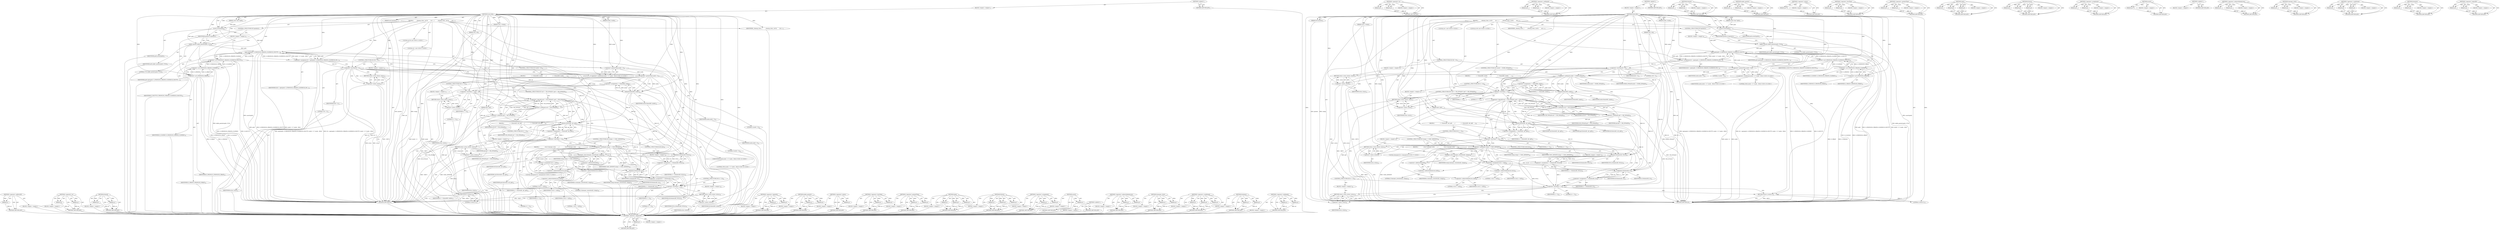 digraph "&lt;operator&gt;.logicalOr" {
vulnerable_236 [label=<(METHOD,&lt;operator&gt;.addressOf)>];
vulnerable_237 [label=<(PARAM,p1)>];
vulnerable_238 [label=<(BLOCK,&lt;empty&gt;,&lt;empty&gt;)>];
vulnerable_239 [label=<(METHOD_RETURN,ANY)>];
vulnerable_185 [label=<(METHOD,&lt;operator&gt;.or)>];
vulnerable_186 [label=<(PARAM,p1)>];
vulnerable_187 [label=<(PARAM,p2)>];
vulnerable_188 [label=<(BLOCK,&lt;empty&gt;,&lt;empty&gt;)>];
vulnerable_189 [label=<(METHOD_RETURN,ANY)>];
vulnerable_210 [label=<(METHOD,fchmod)>];
vulnerable_211 [label=<(PARAM,p1)>];
vulnerable_212 [label=<(PARAM,p2)>];
vulnerable_213 [label=<(BLOCK,&lt;empty&gt;,&lt;empty&gt;)>];
vulnerable_214 [label=<(METHOD_RETURN,ANY)>];
vulnerable_6 [label=<(METHOD,&lt;global&gt;)<SUB>1</SUB>>];
vulnerable_7 [label=<(BLOCK,&lt;empty&gt;,&lt;empty&gt;)<SUB>1</SUB>>];
vulnerable_8 [label=<(METHOD,touch_file)<SUB>1</SUB>>];
vulnerable_9 [label=<(PARAM,const char *path)<SUB>1</SUB>>];
vulnerable_10 [label=<(PARAM,bool parents)<SUB>1</SUB>>];
vulnerable_11 [label=<(PARAM,usec_t stamp)<SUB>1</SUB>>];
vulnerable_12 [label=<(PARAM,uid_t uid)<SUB>1</SUB>>];
vulnerable_13 [label=<(PARAM,gid_t gid)<SUB>1</SUB>>];
vulnerable_14 [label=<(PARAM,mode_t mode)<SUB>1</SUB>>];
vulnerable_15 [label=<(BLOCK,{
        _cleanup_close_ int fd;
        int r...,{
        _cleanup_close_ int fd;
        int r...)<SUB>1</SUB>>];
vulnerable_16 [label=<(IDENTIFIER,_cleanup_close_,{
        _cleanup_close_ int fd;
        int r...)<SUB>2</SUB>>];
vulnerable_17 [label="<(LOCAL,int fd: int)<SUB>2</SUB>>"];
vulnerable_18 [label="<(LOCAL,int r: int)<SUB>3</SUB>>"];
vulnerable_19 [label=<(assert,assert(path))<SUB>5</SUB>>];
vulnerable_20 [label=<(IDENTIFIER,path,assert(path))<SUB>5</SUB>>];
vulnerable_21 [label=<(CONTROL_STRUCTURE,IF,if (parents))<SUB>7</SUB>>];
vulnerable_22 [label=<(IDENTIFIER,parents,if (parents))<SUB>7</SUB>>];
vulnerable_23 [label=<(BLOCK,&lt;empty&gt;,&lt;empty&gt;)<SUB>8</SUB>>];
vulnerable_24 [label=<(mkdir_parents,mkdir_parents(path, 0755))<SUB>8</SUB>>];
vulnerable_25 [label=<(IDENTIFIER,path,mkdir_parents(path, 0755))<SUB>8</SUB>>];
vulnerable_26 [label=<(LITERAL,0755,mkdir_parents(path, 0755))<SUB>8</SUB>>];
vulnerable_27 [label=<(&lt;operator&gt;.assignment,fd = open(path, O_WRONLY|O_CREAT|O_CLOEXEC|O_NO...)<SUB>10</SUB>>];
vulnerable_28 [label=<(IDENTIFIER,fd,fd = open(path, O_WRONLY|O_CREAT|O_CLOEXEC|O_NO...)<SUB>10</SUB>>];
vulnerable_29 [label=<(open,open(path, O_WRONLY|O_CREAT|O_CLOEXEC|O_NOCTTY,...)<SUB>10</SUB>>];
vulnerable_30 [label=<(IDENTIFIER,path,open(path, O_WRONLY|O_CREAT|O_CLOEXEC|O_NOCTTY,...)<SUB>10</SUB>>];
vulnerable_31 [label=<(&lt;operator&gt;.or,O_WRONLY|O_CREAT|O_CLOEXEC|O_NOCTTY)<SUB>10</SUB>>];
vulnerable_32 [label=<(&lt;operator&gt;.or,O_WRONLY|O_CREAT|O_CLOEXEC)<SUB>10</SUB>>];
vulnerable_33 [label=<(&lt;operator&gt;.or,O_WRONLY|O_CREAT)<SUB>10</SUB>>];
vulnerable_34 [label=<(IDENTIFIER,O_WRONLY,O_WRONLY|O_CREAT)<SUB>10</SUB>>];
vulnerable_35 [label=<(IDENTIFIER,O_CREAT,O_WRONLY|O_CREAT)<SUB>10</SUB>>];
vulnerable_36 [label=<(IDENTIFIER,O_CLOEXEC,O_WRONLY|O_CREAT|O_CLOEXEC)<SUB>10</SUB>>];
vulnerable_37 [label=<(IDENTIFIER,O_NOCTTY,O_WRONLY|O_CREAT|O_CLOEXEC|O_NOCTTY)<SUB>10</SUB>>];
vulnerable_38 [label="<(&lt;operator&gt;.conditional,mode &gt; 0 ? mode : 0644)<SUB>10</SUB>>"];
vulnerable_39 [label=<(&lt;operator&gt;.greaterThan,mode &gt; 0)<SUB>10</SUB>>];
vulnerable_40 [label=<(IDENTIFIER,mode,mode &gt; 0)<SUB>10</SUB>>];
vulnerable_41 [label=<(LITERAL,0,mode &gt; 0)<SUB>10</SUB>>];
vulnerable_42 [label="<(IDENTIFIER,mode,mode &gt; 0 ? mode : 0644)<SUB>10</SUB>>"];
vulnerable_43 [label="<(LITERAL,0644,mode &gt; 0 ? mode : 0644)<SUB>10</SUB>>"];
vulnerable_44 [label=<(CONTROL_STRUCTURE,IF,if (fd &lt; 0))<SUB>11</SUB>>];
vulnerable_45 [label=<(&lt;operator&gt;.lessThan,fd &lt; 0)<SUB>11</SUB>>];
vulnerable_46 [label=<(IDENTIFIER,fd,fd &lt; 0)<SUB>11</SUB>>];
vulnerable_47 [label=<(LITERAL,0,fd &lt; 0)<SUB>11</SUB>>];
vulnerable_48 [label=<(BLOCK,&lt;empty&gt;,&lt;empty&gt;)<SUB>12</SUB>>];
vulnerable_49 [label=<(RETURN,return -errno;,return -errno;)<SUB>12</SUB>>];
vulnerable_50 [label=<(&lt;operator&gt;.minus,-errno)<SUB>12</SUB>>];
vulnerable_51 [label=<(IDENTIFIER,errno,-errno)<SUB>12</SUB>>];
vulnerable_52 [label=<(CONTROL_STRUCTURE,IF,if (mode &gt; 0))<SUB>14</SUB>>];
vulnerable_53 [label=<(&lt;operator&gt;.greaterThan,mode &gt; 0)<SUB>14</SUB>>];
vulnerable_54 [label=<(IDENTIFIER,mode,mode &gt; 0)<SUB>14</SUB>>];
vulnerable_55 [label=<(LITERAL,0,mode &gt; 0)<SUB>14</SUB>>];
vulnerable_56 [label=<(BLOCK,{
                 r = fchmod(fd, mode);
      ...,{
                 r = fchmod(fd, mode);
      ...)<SUB>14</SUB>>];
vulnerable_57 [label=<(&lt;operator&gt;.assignment,r = fchmod(fd, mode))<SUB>15</SUB>>];
vulnerable_58 [label=<(IDENTIFIER,r,r = fchmod(fd, mode))<SUB>15</SUB>>];
vulnerable_59 [label=<(fchmod,fchmod(fd, mode))<SUB>15</SUB>>];
vulnerable_60 [label=<(IDENTIFIER,fd,fchmod(fd, mode))<SUB>15</SUB>>];
vulnerable_61 [label=<(IDENTIFIER,mode,fchmod(fd, mode))<SUB>15</SUB>>];
vulnerable_62 [label=<(CONTROL_STRUCTURE,IF,if (r &lt; 0))<SUB>16</SUB>>];
vulnerable_63 [label=<(&lt;operator&gt;.lessThan,r &lt; 0)<SUB>16</SUB>>];
vulnerable_64 [label=<(IDENTIFIER,r,r &lt; 0)<SUB>16</SUB>>];
vulnerable_65 [label=<(LITERAL,0,r &lt; 0)<SUB>16</SUB>>];
vulnerable_66 [label=<(BLOCK,&lt;empty&gt;,&lt;empty&gt;)<SUB>17</SUB>>];
vulnerable_67 [label=<(RETURN,return -errno;,return -errno;)<SUB>17</SUB>>];
vulnerable_68 [label=<(&lt;operator&gt;.minus,-errno)<SUB>17</SUB>>];
vulnerable_69 [label=<(IDENTIFIER,errno,-errno)<SUB>17</SUB>>];
vulnerable_70 [label=<(CONTROL_STRUCTURE,IF,if (uid != UID_INVALID || gid != GID_INVALID))<SUB>20</SUB>>];
vulnerable_71 [label=<(&lt;operator&gt;.logicalOr,uid != UID_INVALID || gid != GID_INVALID)<SUB>20</SUB>>];
vulnerable_72 [label=<(&lt;operator&gt;.notEquals,uid != UID_INVALID)<SUB>20</SUB>>];
vulnerable_73 [label=<(IDENTIFIER,uid,uid != UID_INVALID)<SUB>20</SUB>>];
vulnerable_74 [label=<(IDENTIFIER,UID_INVALID,uid != UID_INVALID)<SUB>20</SUB>>];
vulnerable_75 [label=<(&lt;operator&gt;.notEquals,gid != GID_INVALID)<SUB>20</SUB>>];
vulnerable_76 [label=<(IDENTIFIER,gid,gid != GID_INVALID)<SUB>20</SUB>>];
vulnerable_77 [label=<(IDENTIFIER,GID_INVALID,gid != GID_INVALID)<SUB>20</SUB>>];
vulnerable_78 [label=<(BLOCK,{
                r = fchown(fd, uid, gid);
   ...,{
                r = fchown(fd, uid, gid);
   ...)<SUB>20</SUB>>];
vulnerable_79 [label=<(&lt;operator&gt;.assignment,r = fchown(fd, uid, gid))<SUB>21</SUB>>];
vulnerable_80 [label=<(IDENTIFIER,r,r = fchown(fd, uid, gid))<SUB>21</SUB>>];
vulnerable_81 [label=<(fchown,fchown(fd, uid, gid))<SUB>21</SUB>>];
vulnerable_82 [label=<(IDENTIFIER,fd,fchown(fd, uid, gid))<SUB>21</SUB>>];
vulnerable_83 [label=<(IDENTIFIER,uid,fchown(fd, uid, gid))<SUB>21</SUB>>];
vulnerable_84 [label=<(IDENTIFIER,gid,fchown(fd, uid, gid))<SUB>21</SUB>>];
vulnerable_85 [label=<(CONTROL_STRUCTURE,IF,if (r &lt; 0))<SUB>22</SUB>>];
vulnerable_86 [label=<(&lt;operator&gt;.lessThan,r &lt; 0)<SUB>22</SUB>>];
vulnerable_87 [label=<(IDENTIFIER,r,r &lt; 0)<SUB>22</SUB>>];
vulnerable_88 [label=<(LITERAL,0,r &lt; 0)<SUB>22</SUB>>];
vulnerable_89 [label=<(BLOCK,&lt;empty&gt;,&lt;empty&gt;)<SUB>23</SUB>>];
vulnerable_90 [label=<(RETURN,return -errno;,return -errno;)<SUB>23</SUB>>];
vulnerable_91 [label=<(&lt;operator&gt;.minus,-errno)<SUB>23</SUB>>];
vulnerable_92 [label=<(IDENTIFIER,errno,-errno)<SUB>23</SUB>>];
vulnerable_93 [label=<(CONTROL_STRUCTURE,IF,if (stamp != USEC_INFINITY))<SUB>26</SUB>>];
vulnerable_94 [label=<(&lt;operator&gt;.notEquals,stamp != USEC_INFINITY)<SUB>26</SUB>>];
vulnerable_95 [label=<(IDENTIFIER,stamp,stamp != USEC_INFINITY)<SUB>26</SUB>>];
vulnerable_96 [label=<(IDENTIFIER,USEC_INFINITY,stamp != USEC_INFINITY)<SUB>26</SUB>>];
vulnerable_97 [label=<(BLOCK,{
                struct timespec ts[2];

     ...,{
                struct timespec ts[2];

     ...)<SUB>26</SUB>>];
vulnerable_98 [label="<(LOCAL,timespec[2] ts: timespec[2])<SUB>27</SUB>>"];
vulnerable_99 [label=<(timespec_store,timespec_store(&amp;ts[0], stamp))<SUB>29</SUB>>];
vulnerable_100 [label=<(&lt;operator&gt;.addressOf,&amp;ts[0])<SUB>29</SUB>>];
vulnerable_101 [label=<(&lt;operator&gt;.indirectIndexAccess,ts[0])<SUB>29</SUB>>];
vulnerable_102 [label=<(IDENTIFIER,ts,timespec_store(&amp;ts[0], stamp))<SUB>29</SUB>>];
vulnerable_103 [label=<(LITERAL,0,timespec_store(&amp;ts[0], stamp))<SUB>29</SUB>>];
vulnerable_104 [label=<(IDENTIFIER,stamp,timespec_store(&amp;ts[0], stamp))<SUB>29</SUB>>];
vulnerable_105 [label=<(&lt;operator&gt;.assignment,ts[1] = ts[0])<SUB>30</SUB>>];
vulnerable_106 [label=<(&lt;operator&gt;.indirectIndexAccess,ts[1])<SUB>30</SUB>>];
vulnerable_107 [label=<(IDENTIFIER,ts,ts[1] = ts[0])<SUB>30</SUB>>];
vulnerable_108 [label=<(LITERAL,1,ts[1] = ts[0])<SUB>30</SUB>>];
vulnerable_109 [label=<(&lt;operator&gt;.indirectIndexAccess,ts[0])<SUB>30</SUB>>];
vulnerable_110 [label=<(IDENTIFIER,ts,ts[1] = ts[0])<SUB>30</SUB>>];
vulnerable_111 [label=<(LITERAL,0,ts[1] = ts[0])<SUB>30</SUB>>];
vulnerable_112 [label=<(&lt;operator&gt;.assignment,r = futimens(fd, ts))<SUB>31</SUB>>];
vulnerable_113 [label=<(IDENTIFIER,r,r = futimens(fd, ts))<SUB>31</SUB>>];
vulnerable_114 [label=<(futimens,futimens(fd, ts))<SUB>31</SUB>>];
vulnerable_115 [label=<(IDENTIFIER,fd,futimens(fd, ts))<SUB>31</SUB>>];
vulnerable_116 [label=<(IDENTIFIER,ts,futimens(fd, ts))<SUB>31</SUB>>];
vulnerable_117 [label=<(CONTROL_STRUCTURE,ELSE,else)<SUB>33</SUB>>];
vulnerable_118 [label=<(BLOCK,&lt;empty&gt;,&lt;empty&gt;)<SUB>33</SUB>>];
vulnerable_119 [label=<(&lt;operator&gt;.assignment,r = futimens(fd, NULL))<SUB>33</SUB>>];
vulnerable_120 [label=<(IDENTIFIER,r,r = futimens(fd, NULL))<SUB>33</SUB>>];
vulnerable_121 [label=<(futimens,futimens(fd, NULL))<SUB>33</SUB>>];
vulnerable_122 [label=<(IDENTIFIER,fd,futimens(fd, NULL))<SUB>33</SUB>>];
vulnerable_123 [label=<(IDENTIFIER,NULL,futimens(fd, NULL))<SUB>33</SUB>>];
vulnerable_124 [label=<(CONTROL_STRUCTURE,IF,if (r &lt; 0))<SUB>34</SUB>>];
vulnerable_125 [label=<(&lt;operator&gt;.lessThan,r &lt; 0)<SUB>34</SUB>>];
vulnerable_126 [label=<(IDENTIFIER,r,r &lt; 0)<SUB>34</SUB>>];
vulnerable_127 [label=<(LITERAL,0,r &lt; 0)<SUB>34</SUB>>];
vulnerable_128 [label=<(BLOCK,&lt;empty&gt;,&lt;empty&gt;)<SUB>35</SUB>>];
vulnerable_129 [label=<(RETURN,return -errno;,return -errno;)<SUB>35</SUB>>];
vulnerable_130 [label=<(&lt;operator&gt;.minus,-errno)<SUB>35</SUB>>];
vulnerable_131 [label=<(IDENTIFIER,errno,-errno)<SUB>35</SUB>>];
vulnerable_132 [label=<(RETURN,return 0;,return 0;)<SUB>37</SUB>>];
vulnerable_133 [label=<(LITERAL,0,return 0;)<SUB>37</SUB>>];
vulnerable_134 [label=<(METHOD_RETURN,int)<SUB>1</SUB>>];
vulnerable_136 [label=<(METHOD_RETURN,ANY)<SUB>1</SUB>>];
vulnerable_215 [label=<(METHOD,&lt;operator&gt;.logicalOr)>];
vulnerable_216 [label=<(PARAM,p1)>];
vulnerable_217 [label=<(PARAM,p2)>];
vulnerable_218 [label=<(BLOCK,&lt;empty&gt;,&lt;empty&gt;)>];
vulnerable_219 [label=<(METHOD_RETURN,ANY)>];
vulnerable_169 [label=<(METHOD,mkdir_parents)>];
vulnerable_170 [label=<(PARAM,p1)>];
vulnerable_171 [label=<(PARAM,p2)>];
vulnerable_172 [label=<(BLOCK,&lt;empty&gt;,&lt;empty&gt;)>];
vulnerable_173 [label=<(METHOD_RETURN,ANY)>];
vulnerable_206 [label=<(METHOD,&lt;operator&gt;.minus)>];
vulnerable_207 [label=<(PARAM,p1)>];
vulnerable_208 [label=<(BLOCK,&lt;empty&gt;,&lt;empty&gt;)>];
vulnerable_209 [label=<(METHOD_RETURN,ANY)>];
vulnerable_201 [label=<(METHOD,&lt;operator&gt;.lessThan)>];
vulnerable_202 [label=<(PARAM,p1)>];
vulnerable_203 [label=<(PARAM,p2)>];
vulnerable_204 [label=<(BLOCK,&lt;empty&gt;,&lt;empty&gt;)>];
vulnerable_205 [label=<(METHOD_RETURN,ANY)>];
vulnerable_196 [label=<(METHOD,&lt;operator&gt;.greaterThan)>];
vulnerable_197 [label=<(PARAM,p1)>];
vulnerable_198 [label=<(PARAM,p2)>];
vulnerable_199 [label=<(BLOCK,&lt;empty&gt;,&lt;empty&gt;)>];
vulnerable_200 [label=<(METHOD_RETURN,ANY)>];
vulnerable_179 [label=<(METHOD,open)>];
vulnerable_180 [label=<(PARAM,p1)>];
vulnerable_181 [label=<(PARAM,p2)>];
vulnerable_182 [label=<(PARAM,p3)>];
vulnerable_183 [label=<(BLOCK,&lt;empty&gt;,&lt;empty&gt;)>];
vulnerable_184 [label=<(METHOD_RETURN,ANY)>];
vulnerable_225 [label=<(METHOD,fchown)>];
vulnerable_226 [label=<(PARAM,p1)>];
vulnerable_227 [label=<(PARAM,p2)>];
vulnerable_228 [label=<(PARAM,p3)>];
vulnerable_229 [label=<(BLOCK,&lt;empty&gt;,&lt;empty&gt;)>];
vulnerable_230 [label=<(METHOD_RETURN,ANY)>];
vulnerable_174 [label=<(METHOD,&lt;operator&gt;.assignment)>];
vulnerable_175 [label=<(PARAM,p1)>];
vulnerable_176 [label=<(PARAM,p2)>];
vulnerable_177 [label=<(BLOCK,&lt;empty&gt;,&lt;empty&gt;)>];
vulnerable_178 [label=<(METHOD_RETURN,ANY)>];
vulnerable_165 [label=<(METHOD,assert)>];
vulnerable_166 [label=<(PARAM,p1)>];
vulnerable_167 [label=<(BLOCK,&lt;empty&gt;,&lt;empty&gt;)>];
vulnerable_168 [label=<(METHOD_RETURN,ANY)>];
vulnerable_159 [label=<(METHOD,&lt;global&gt;)<SUB>1</SUB>>];
vulnerable_160 [label=<(BLOCK,&lt;empty&gt;,&lt;empty&gt;)>];
vulnerable_161 [label=<(METHOD_RETURN,ANY)>];
vulnerable_240 [label=<(METHOD,&lt;operator&gt;.indirectIndexAccess)>];
vulnerable_241 [label=<(PARAM,p1)>];
vulnerable_242 [label=<(PARAM,p2)>];
vulnerable_243 [label=<(BLOCK,&lt;empty&gt;,&lt;empty&gt;)>];
vulnerable_244 [label=<(METHOD_RETURN,ANY)>];
vulnerable_231 [label=<(METHOD,timespec_store)>];
vulnerable_232 [label=<(PARAM,p1)>];
vulnerable_233 [label=<(PARAM,p2)>];
vulnerable_234 [label=<(BLOCK,&lt;empty&gt;,&lt;empty&gt;)>];
vulnerable_235 [label=<(METHOD_RETURN,ANY)>];
vulnerable_190 [label=<(METHOD,&lt;operator&gt;.conditional)>];
vulnerable_191 [label=<(PARAM,p1)>];
vulnerable_192 [label=<(PARAM,p2)>];
vulnerable_193 [label=<(PARAM,p3)>];
vulnerable_194 [label=<(BLOCK,&lt;empty&gt;,&lt;empty&gt;)>];
vulnerable_195 [label=<(METHOD_RETURN,ANY)>];
vulnerable_245 [label=<(METHOD,futimens)>];
vulnerable_246 [label=<(PARAM,p1)>];
vulnerable_247 [label=<(PARAM,p2)>];
vulnerable_248 [label=<(BLOCK,&lt;empty&gt;,&lt;empty&gt;)>];
vulnerable_249 [label=<(METHOD_RETURN,ANY)>];
vulnerable_220 [label=<(METHOD,&lt;operator&gt;.notEquals)>];
vulnerable_221 [label=<(PARAM,p1)>];
vulnerable_222 [label=<(PARAM,p2)>];
vulnerable_223 [label=<(BLOCK,&lt;empty&gt;,&lt;empty&gt;)>];
vulnerable_224 [label=<(METHOD_RETURN,ANY)>];
fixed_236 [label=<(METHOD,&lt;operator&gt;.addressOf)>];
fixed_237 [label=<(PARAM,p1)>];
fixed_238 [label=<(BLOCK,&lt;empty&gt;,&lt;empty&gt;)>];
fixed_239 [label=<(METHOD_RETURN,ANY)>];
fixed_185 [label=<(METHOD,&lt;operator&gt;.or)>];
fixed_186 [label=<(PARAM,p1)>];
fixed_187 [label=<(PARAM,p2)>];
fixed_188 [label=<(BLOCK,&lt;empty&gt;,&lt;empty&gt;)>];
fixed_189 [label=<(METHOD_RETURN,ANY)>];
fixed_210 [label=<(METHOD,&lt;operator&gt;.notEquals)>];
fixed_211 [label=<(PARAM,p1)>];
fixed_212 [label=<(PARAM,p2)>];
fixed_213 [label=<(BLOCK,&lt;empty&gt;,&lt;empty&gt;)>];
fixed_214 [label=<(METHOD_RETURN,ANY)>];
fixed_6 [label=<(METHOD,&lt;global&gt;)<SUB>1</SUB>>];
fixed_7 [label=<(BLOCK,&lt;empty&gt;,&lt;empty&gt;)<SUB>1</SUB>>];
fixed_8 [label=<(METHOD,touch_file)<SUB>1</SUB>>];
fixed_9 [label=<(PARAM,const char *path)<SUB>1</SUB>>];
fixed_10 [label=<(PARAM,bool parents)<SUB>1</SUB>>];
fixed_11 [label=<(PARAM,usec_t stamp)<SUB>1</SUB>>];
fixed_12 [label=<(PARAM,uid_t uid)<SUB>1</SUB>>];
fixed_13 [label=<(PARAM,gid_t gid)<SUB>1</SUB>>];
fixed_14 [label=<(PARAM,mode_t mode)<SUB>1</SUB>>];
fixed_15 [label=<(BLOCK,{
        _cleanup_close_ int fd;
        int r...,{
        _cleanup_close_ int fd;
        int r...)<SUB>1</SUB>>];
fixed_16 [label=<(IDENTIFIER,_cleanup_close_,{
        _cleanup_close_ int fd;
        int r...)<SUB>2</SUB>>];
fixed_17 [label="<(LOCAL,int fd: int)<SUB>2</SUB>>"];
fixed_18 [label="<(LOCAL,int r: int)<SUB>3</SUB>>"];
fixed_19 [label=<(assert,assert(path))<SUB>5</SUB>>];
fixed_20 [label=<(IDENTIFIER,path,assert(path))<SUB>5</SUB>>];
fixed_21 [label=<(CONTROL_STRUCTURE,IF,if (parents))<SUB>7</SUB>>];
fixed_22 [label=<(IDENTIFIER,parents,if (parents))<SUB>7</SUB>>];
fixed_23 [label=<(BLOCK,&lt;empty&gt;,&lt;empty&gt;)<SUB>8</SUB>>];
fixed_24 [label=<(mkdir_parents,mkdir_parents(path, 0755))<SUB>8</SUB>>];
fixed_25 [label=<(IDENTIFIER,path,mkdir_parents(path, 0755))<SUB>8</SUB>>];
fixed_26 [label=<(LITERAL,0755,mkdir_parents(path, 0755))<SUB>8</SUB>>];
fixed_27 [label=<(&lt;operator&gt;.assignment,fd = open(path, O_WRONLY|O_CREAT|O_CLOEXEC|O_NO...)<SUB>10</SUB>>];
fixed_28 [label=<(IDENTIFIER,fd,fd = open(path, O_WRONLY|O_CREAT|O_CLOEXEC|O_NO...)<SUB>10</SUB>>];
fixed_29 [label=<(open,open(path, O_WRONLY|O_CREAT|O_CLOEXEC|O_NOCTTY,...)<SUB>10</SUB>>];
fixed_30 [label=<(IDENTIFIER,path,open(path, O_WRONLY|O_CREAT|O_CLOEXEC|O_NOCTTY,...)<SUB>10</SUB>>];
fixed_31 [label=<(&lt;operator&gt;.or,O_WRONLY|O_CREAT|O_CLOEXEC|O_NOCTTY)<SUB>10</SUB>>];
fixed_32 [label=<(&lt;operator&gt;.or,O_WRONLY|O_CREAT|O_CLOEXEC)<SUB>10</SUB>>];
fixed_33 [label=<(&lt;operator&gt;.or,O_WRONLY|O_CREAT)<SUB>10</SUB>>];
fixed_34 [label=<(IDENTIFIER,O_WRONLY,O_WRONLY|O_CREAT)<SUB>10</SUB>>];
fixed_35 [label=<(IDENTIFIER,O_CREAT,O_WRONLY|O_CREAT)<SUB>10</SUB>>];
fixed_36 [label=<(IDENTIFIER,O_CLOEXEC,O_WRONLY|O_CREAT|O_CLOEXEC)<SUB>10</SUB>>];
fixed_37 [label=<(IDENTIFIER,O_NOCTTY,O_WRONLY|O_CREAT|O_CLOEXEC|O_NOCTTY)<SUB>10</SUB>>];
fixed_38 [label="<(&lt;operator&gt;.conditional,mode &gt; 0 ? mode : 0644)<SUB>10</SUB>>"];
fixed_39 [label=<(&lt;operator&gt;.greaterThan,mode &gt; 0)<SUB>10</SUB>>];
fixed_40 [label=<(IDENTIFIER,mode,mode &gt; 0)<SUB>10</SUB>>];
fixed_41 [label=<(LITERAL,0,mode &gt; 0)<SUB>10</SUB>>];
fixed_42 [label="<(IDENTIFIER,mode,mode &gt; 0 ? mode : 0644)<SUB>10</SUB>>"];
fixed_43 [label="<(LITERAL,0644,mode &gt; 0 ? mode : 0644)<SUB>10</SUB>>"];
fixed_44 [label=<(CONTROL_STRUCTURE,IF,if (fd &lt; 0))<SUB>11</SUB>>];
fixed_45 [label=<(&lt;operator&gt;.lessThan,fd &lt; 0)<SUB>11</SUB>>];
fixed_46 [label=<(IDENTIFIER,fd,fd &lt; 0)<SUB>11</SUB>>];
fixed_47 [label=<(LITERAL,0,fd &lt; 0)<SUB>11</SUB>>];
fixed_48 [label=<(BLOCK,&lt;empty&gt;,&lt;empty&gt;)<SUB>12</SUB>>];
fixed_49 [label=<(RETURN,return -errno;,return -errno;)<SUB>12</SUB>>];
fixed_50 [label=<(&lt;operator&gt;.minus,-errno)<SUB>12</SUB>>];
fixed_51 [label=<(IDENTIFIER,errno,-errno)<SUB>12</SUB>>];
fixed_52 [label=<(CONTROL_STRUCTURE,IF,if (mode != MODE_INVALID))<SUB>14</SUB>>];
fixed_53 [label=<(&lt;operator&gt;.notEquals,mode != MODE_INVALID)<SUB>14</SUB>>];
fixed_54 [label=<(IDENTIFIER,mode,mode != MODE_INVALID)<SUB>14</SUB>>];
fixed_55 [label=<(IDENTIFIER,MODE_INVALID,mode != MODE_INVALID)<SUB>14</SUB>>];
fixed_56 [label=<(BLOCK,{
                 r = fchmod(fd, mode);
      ...,{
                 r = fchmod(fd, mode);
      ...)<SUB>14</SUB>>];
fixed_57 [label=<(&lt;operator&gt;.assignment,r = fchmod(fd, mode))<SUB>15</SUB>>];
fixed_58 [label=<(IDENTIFIER,r,r = fchmod(fd, mode))<SUB>15</SUB>>];
fixed_59 [label=<(fchmod,fchmod(fd, mode))<SUB>15</SUB>>];
fixed_60 [label=<(IDENTIFIER,fd,fchmod(fd, mode))<SUB>15</SUB>>];
fixed_61 [label=<(IDENTIFIER,mode,fchmod(fd, mode))<SUB>15</SUB>>];
fixed_62 [label=<(CONTROL_STRUCTURE,IF,if (r &lt; 0))<SUB>16</SUB>>];
fixed_63 [label=<(&lt;operator&gt;.lessThan,r &lt; 0)<SUB>16</SUB>>];
fixed_64 [label=<(IDENTIFIER,r,r &lt; 0)<SUB>16</SUB>>];
fixed_65 [label=<(LITERAL,0,r &lt; 0)<SUB>16</SUB>>];
fixed_66 [label=<(BLOCK,&lt;empty&gt;,&lt;empty&gt;)<SUB>17</SUB>>];
fixed_67 [label=<(RETURN,return -errno;,return -errno;)<SUB>17</SUB>>];
fixed_68 [label=<(&lt;operator&gt;.minus,-errno)<SUB>17</SUB>>];
fixed_69 [label=<(IDENTIFIER,errno,-errno)<SUB>17</SUB>>];
fixed_70 [label=<(CONTROL_STRUCTURE,IF,if (uid != UID_INVALID || gid != GID_INVALID))<SUB>20</SUB>>];
fixed_71 [label=<(&lt;operator&gt;.logicalOr,uid != UID_INVALID || gid != GID_INVALID)<SUB>20</SUB>>];
fixed_72 [label=<(&lt;operator&gt;.notEquals,uid != UID_INVALID)<SUB>20</SUB>>];
fixed_73 [label=<(IDENTIFIER,uid,uid != UID_INVALID)<SUB>20</SUB>>];
fixed_74 [label=<(IDENTIFIER,UID_INVALID,uid != UID_INVALID)<SUB>20</SUB>>];
fixed_75 [label=<(&lt;operator&gt;.notEquals,gid != GID_INVALID)<SUB>20</SUB>>];
fixed_76 [label=<(IDENTIFIER,gid,gid != GID_INVALID)<SUB>20</SUB>>];
fixed_77 [label=<(IDENTIFIER,GID_INVALID,gid != GID_INVALID)<SUB>20</SUB>>];
fixed_78 [label=<(BLOCK,{
                r = fchown(fd, uid, gid);
   ...,{
                r = fchown(fd, uid, gid);
   ...)<SUB>20</SUB>>];
fixed_79 [label=<(&lt;operator&gt;.assignment,r = fchown(fd, uid, gid))<SUB>21</SUB>>];
fixed_80 [label=<(IDENTIFIER,r,r = fchown(fd, uid, gid))<SUB>21</SUB>>];
fixed_81 [label=<(fchown,fchown(fd, uid, gid))<SUB>21</SUB>>];
fixed_82 [label=<(IDENTIFIER,fd,fchown(fd, uid, gid))<SUB>21</SUB>>];
fixed_83 [label=<(IDENTIFIER,uid,fchown(fd, uid, gid))<SUB>21</SUB>>];
fixed_84 [label=<(IDENTIFIER,gid,fchown(fd, uid, gid))<SUB>21</SUB>>];
fixed_85 [label=<(CONTROL_STRUCTURE,IF,if (r &lt; 0))<SUB>22</SUB>>];
fixed_86 [label=<(&lt;operator&gt;.lessThan,r &lt; 0)<SUB>22</SUB>>];
fixed_87 [label=<(IDENTIFIER,r,r &lt; 0)<SUB>22</SUB>>];
fixed_88 [label=<(LITERAL,0,r &lt; 0)<SUB>22</SUB>>];
fixed_89 [label=<(BLOCK,&lt;empty&gt;,&lt;empty&gt;)<SUB>23</SUB>>];
fixed_90 [label=<(RETURN,return -errno;,return -errno;)<SUB>23</SUB>>];
fixed_91 [label=<(&lt;operator&gt;.minus,-errno)<SUB>23</SUB>>];
fixed_92 [label=<(IDENTIFIER,errno,-errno)<SUB>23</SUB>>];
fixed_93 [label=<(CONTROL_STRUCTURE,IF,if (stamp != USEC_INFINITY))<SUB>26</SUB>>];
fixed_94 [label=<(&lt;operator&gt;.notEquals,stamp != USEC_INFINITY)<SUB>26</SUB>>];
fixed_95 [label=<(IDENTIFIER,stamp,stamp != USEC_INFINITY)<SUB>26</SUB>>];
fixed_96 [label=<(IDENTIFIER,USEC_INFINITY,stamp != USEC_INFINITY)<SUB>26</SUB>>];
fixed_97 [label=<(BLOCK,{
                struct timespec ts[2];

     ...,{
                struct timespec ts[2];

     ...)<SUB>26</SUB>>];
fixed_98 [label="<(LOCAL,timespec[2] ts: timespec[2])<SUB>27</SUB>>"];
fixed_99 [label=<(timespec_store,timespec_store(&amp;ts[0], stamp))<SUB>29</SUB>>];
fixed_100 [label=<(&lt;operator&gt;.addressOf,&amp;ts[0])<SUB>29</SUB>>];
fixed_101 [label=<(&lt;operator&gt;.indirectIndexAccess,ts[0])<SUB>29</SUB>>];
fixed_102 [label=<(IDENTIFIER,ts,timespec_store(&amp;ts[0], stamp))<SUB>29</SUB>>];
fixed_103 [label=<(LITERAL,0,timespec_store(&amp;ts[0], stamp))<SUB>29</SUB>>];
fixed_104 [label=<(IDENTIFIER,stamp,timespec_store(&amp;ts[0], stamp))<SUB>29</SUB>>];
fixed_105 [label=<(&lt;operator&gt;.assignment,ts[1] = ts[0])<SUB>30</SUB>>];
fixed_106 [label=<(&lt;operator&gt;.indirectIndexAccess,ts[1])<SUB>30</SUB>>];
fixed_107 [label=<(IDENTIFIER,ts,ts[1] = ts[0])<SUB>30</SUB>>];
fixed_108 [label=<(LITERAL,1,ts[1] = ts[0])<SUB>30</SUB>>];
fixed_109 [label=<(&lt;operator&gt;.indirectIndexAccess,ts[0])<SUB>30</SUB>>];
fixed_110 [label=<(IDENTIFIER,ts,ts[1] = ts[0])<SUB>30</SUB>>];
fixed_111 [label=<(LITERAL,0,ts[1] = ts[0])<SUB>30</SUB>>];
fixed_112 [label=<(&lt;operator&gt;.assignment,r = futimens(fd, ts))<SUB>31</SUB>>];
fixed_113 [label=<(IDENTIFIER,r,r = futimens(fd, ts))<SUB>31</SUB>>];
fixed_114 [label=<(futimens,futimens(fd, ts))<SUB>31</SUB>>];
fixed_115 [label=<(IDENTIFIER,fd,futimens(fd, ts))<SUB>31</SUB>>];
fixed_116 [label=<(IDENTIFIER,ts,futimens(fd, ts))<SUB>31</SUB>>];
fixed_117 [label=<(CONTROL_STRUCTURE,ELSE,else)<SUB>33</SUB>>];
fixed_118 [label=<(BLOCK,&lt;empty&gt;,&lt;empty&gt;)<SUB>33</SUB>>];
fixed_119 [label=<(&lt;operator&gt;.assignment,r = futimens(fd, NULL))<SUB>33</SUB>>];
fixed_120 [label=<(IDENTIFIER,r,r = futimens(fd, NULL))<SUB>33</SUB>>];
fixed_121 [label=<(futimens,futimens(fd, NULL))<SUB>33</SUB>>];
fixed_122 [label=<(IDENTIFIER,fd,futimens(fd, NULL))<SUB>33</SUB>>];
fixed_123 [label=<(IDENTIFIER,NULL,futimens(fd, NULL))<SUB>33</SUB>>];
fixed_124 [label=<(CONTROL_STRUCTURE,IF,if (r &lt; 0))<SUB>34</SUB>>];
fixed_125 [label=<(&lt;operator&gt;.lessThan,r &lt; 0)<SUB>34</SUB>>];
fixed_126 [label=<(IDENTIFIER,r,r &lt; 0)<SUB>34</SUB>>];
fixed_127 [label=<(LITERAL,0,r &lt; 0)<SUB>34</SUB>>];
fixed_128 [label=<(BLOCK,&lt;empty&gt;,&lt;empty&gt;)<SUB>35</SUB>>];
fixed_129 [label=<(RETURN,return -errno;,return -errno;)<SUB>35</SUB>>];
fixed_130 [label=<(&lt;operator&gt;.minus,-errno)<SUB>35</SUB>>];
fixed_131 [label=<(IDENTIFIER,errno,-errno)<SUB>35</SUB>>];
fixed_132 [label=<(RETURN,return 0;,return 0;)<SUB>37</SUB>>];
fixed_133 [label=<(LITERAL,0,return 0;)<SUB>37</SUB>>];
fixed_134 [label=<(METHOD_RETURN,int)<SUB>1</SUB>>];
fixed_136 [label=<(METHOD_RETURN,ANY)<SUB>1</SUB>>];
fixed_215 [label=<(METHOD,fchmod)>];
fixed_216 [label=<(PARAM,p1)>];
fixed_217 [label=<(PARAM,p2)>];
fixed_218 [label=<(BLOCK,&lt;empty&gt;,&lt;empty&gt;)>];
fixed_219 [label=<(METHOD_RETURN,ANY)>];
fixed_169 [label=<(METHOD,mkdir_parents)>];
fixed_170 [label=<(PARAM,p1)>];
fixed_171 [label=<(PARAM,p2)>];
fixed_172 [label=<(BLOCK,&lt;empty&gt;,&lt;empty&gt;)>];
fixed_173 [label=<(METHOD_RETURN,ANY)>];
fixed_206 [label=<(METHOD,&lt;operator&gt;.minus)>];
fixed_207 [label=<(PARAM,p1)>];
fixed_208 [label=<(BLOCK,&lt;empty&gt;,&lt;empty&gt;)>];
fixed_209 [label=<(METHOD_RETURN,ANY)>];
fixed_201 [label=<(METHOD,&lt;operator&gt;.lessThan)>];
fixed_202 [label=<(PARAM,p1)>];
fixed_203 [label=<(PARAM,p2)>];
fixed_204 [label=<(BLOCK,&lt;empty&gt;,&lt;empty&gt;)>];
fixed_205 [label=<(METHOD_RETURN,ANY)>];
fixed_196 [label=<(METHOD,&lt;operator&gt;.greaterThan)>];
fixed_197 [label=<(PARAM,p1)>];
fixed_198 [label=<(PARAM,p2)>];
fixed_199 [label=<(BLOCK,&lt;empty&gt;,&lt;empty&gt;)>];
fixed_200 [label=<(METHOD_RETURN,ANY)>];
fixed_179 [label=<(METHOD,open)>];
fixed_180 [label=<(PARAM,p1)>];
fixed_181 [label=<(PARAM,p2)>];
fixed_182 [label=<(PARAM,p3)>];
fixed_183 [label=<(BLOCK,&lt;empty&gt;,&lt;empty&gt;)>];
fixed_184 [label=<(METHOD_RETURN,ANY)>];
fixed_225 [label=<(METHOD,fchown)>];
fixed_226 [label=<(PARAM,p1)>];
fixed_227 [label=<(PARAM,p2)>];
fixed_228 [label=<(PARAM,p3)>];
fixed_229 [label=<(BLOCK,&lt;empty&gt;,&lt;empty&gt;)>];
fixed_230 [label=<(METHOD_RETURN,ANY)>];
fixed_174 [label=<(METHOD,&lt;operator&gt;.assignment)>];
fixed_175 [label=<(PARAM,p1)>];
fixed_176 [label=<(PARAM,p2)>];
fixed_177 [label=<(BLOCK,&lt;empty&gt;,&lt;empty&gt;)>];
fixed_178 [label=<(METHOD_RETURN,ANY)>];
fixed_165 [label=<(METHOD,assert)>];
fixed_166 [label=<(PARAM,p1)>];
fixed_167 [label=<(BLOCK,&lt;empty&gt;,&lt;empty&gt;)>];
fixed_168 [label=<(METHOD_RETURN,ANY)>];
fixed_159 [label=<(METHOD,&lt;global&gt;)<SUB>1</SUB>>];
fixed_160 [label=<(BLOCK,&lt;empty&gt;,&lt;empty&gt;)>];
fixed_161 [label=<(METHOD_RETURN,ANY)>];
fixed_240 [label=<(METHOD,&lt;operator&gt;.indirectIndexAccess)>];
fixed_241 [label=<(PARAM,p1)>];
fixed_242 [label=<(PARAM,p2)>];
fixed_243 [label=<(BLOCK,&lt;empty&gt;,&lt;empty&gt;)>];
fixed_244 [label=<(METHOD_RETURN,ANY)>];
fixed_231 [label=<(METHOD,timespec_store)>];
fixed_232 [label=<(PARAM,p1)>];
fixed_233 [label=<(PARAM,p2)>];
fixed_234 [label=<(BLOCK,&lt;empty&gt;,&lt;empty&gt;)>];
fixed_235 [label=<(METHOD_RETURN,ANY)>];
fixed_190 [label=<(METHOD,&lt;operator&gt;.conditional)>];
fixed_191 [label=<(PARAM,p1)>];
fixed_192 [label=<(PARAM,p2)>];
fixed_193 [label=<(PARAM,p3)>];
fixed_194 [label=<(BLOCK,&lt;empty&gt;,&lt;empty&gt;)>];
fixed_195 [label=<(METHOD_RETURN,ANY)>];
fixed_245 [label=<(METHOD,futimens)>];
fixed_246 [label=<(PARAM,p1)>];
fixed_247 [label=<(PARAM,p2)>];
fixed_248 [label=<(BLOCK,&lt;empty&gt;,&lt;empty&gt;)>];
fixed_249 [label=<(METHOD_RETURN,ANY)>];
fixed_220 [label=<(METHOD,&lt;operator&gt;.logicalOr)>];
fixed_221 [label=<(PARAM,p1)>];
fixed_222 [label=<(PARAM,p2)>];
fixed_223 [label=<(BLOCK,&lt;empty&gt;,&lt;empty&gt;)>];
fixed_224 [label=<(METHOD_RETURN,ANY)>];
vulnerable_236 -> vulnerable_237  [key=0, label="AST: "];
vulnerable_236 -> vulnerable_237  [key=1, label="DDG: "];
vulnerable_236 -> vulnerable_238  [key=0, label="AST: "];
vulnerable_236 -> vulnerable_239  [key=0, label="AST: "];
vulnerable_236 -> vulnerable_239  [key=1, label="CFG: "];
vulnerable_237 -> vulnerable_239  [key=0, label="DDG: p1"];
vulnerable_238 -> fixed_236  [key=0];
vulnerable_239 -> fixed_236  [key=0];
vulnerable_185 -> vulnerable_186  [key=0, label="AST: "];
vulnerable_185 -> vulnerable_186  [key=1, label="DDG: "];
vulnerable_185 -> vulnerable_188  [key=0, label="AST: "];
vulnerable_185 -> vulnerable_187  [key=0, label="AST: "];
vulnerable_185 -> vulnerable_187  [key=1, label="DDG: "];
vulnerable_185 -> vulnerable_189  [key=0, label="AST: "];
vulnerable_185 -> vulnerable_189  [key=1, label="CFG: "];
vulnerable_186 -> vulnerable_189  [key=0, label="DDG: p1"];
vulnerable_187 -> vulnerable_189  [key=0, label="DDG: p2"];
vulnerable_188 -> fixed_236  [key=0];
vulnerable_189 -> fixed_236  [key=0];
vulnerable_210 -> vulnerable_211  [key=0, label="AST: "];
vulnerable_210 -> vulnerable_211  [key=1, label="DDG: "];
vulnerable_210 -> vulnerable_213  [key=0, label="AST: "];
vulnerable_210 -> vulnerable_212  [key=0, label="AST: "];
vulnerable_210 -> vulnerable_212  [key=1, label="DDG: "];
vulnerable_210 -> vulnerable_214  [key=0, label="AST: "];
vulnerable_210 -> vulnerable_214  [key=1, label="CFG: "];
vulnerable_211 -> vulnerable_214  [key=0, label="DDG: p1"];
vulnerable_212 -> vulnerable_214  [key=0, label="DDG: p2"];
vulnerable_213 -> fixed_236  [key=0];
vulnerable_214 -> fixed_236  [key=0];
vulnerable_6 -> vulnerable_7  [key=0, label="AST: "];
vulnerable_6 -> vulnerable_136  [key=0, label="AST: "];
vulnerable_6 -> vulnerable_136  [key=1, label="CFG: "];
vulnerable_7 -> vulnerable_8  [key=0, label="AST: "];
vulnerable_8 -> vulnerable_9  [key=0, label="AST: "];
vulnerable_8 -> vulnerable_9  [key=1, label="DDG: "];
vulnerable_8 -> vulnerable_10  [key=0, label="AST: "];
vulnerable_8 -> vulnerable_10  [key=1, label="DDG: "];
vulnerable_8 -> vulnerable_11  [key=0, label="AST: "];
vulnerable_8 -> vulnerable_11  [key=1, label="DDG: "];
vulnerable_8 -> vulnerable_12  [key=0, label="AST: "];
vulnerable_8 -> vulnerable_12  [key=1, label="DDG: "];
vulnerable_8 -> vulnerable_13  [key=0, label="AST: "];
vulnerable_8 -> vulnerable_13  [key=1, label="DDG: "];
vulnerable_8 -> vulnerable_14  [key=0, label="AST: "];
vulnerable_8 -> vulnerable_14  [key=1, label="DDG: "];
vulnerable_8 -> vulnerable_15  [key=0, label="AST: "];
vulnerable_8 -> vulnerable_134  [key=0, label="AST: "];
vulnerable_8 -> vulnerable_19  [key=0, label="CFG: "];
vulnerable_8 -> vulnerable_19  [key=1, label="DDG: "];
vulnerable_8 -> vulnerable_16  [key=0, label="DDG: "];
vulnerable_8 -> vulnerable_132  [key=0, label="DDG: "];
vulnerable_8 -> vulnerable_22  [key=0, label="DDG: "];
vulnerable_8 -> vulnerable_133  [key=0, label="DDG: "];
vulnerable_8 -> vulnerable_29  [key=0, label="DDG: "];
vulnerable_8 -> vulnerable_45  [key=0, label="DDG: "];
vulnerable_8 -> vulnerable_53  [key=0, label="DDG: "];
vulnerable_8 -> vulnerable_94  [key=0, label="DDG: "];
vulnerable_8 -> vulnerable_125  [key=0, label="DDG: "];
vulnerable_8 -> vulnerable_24  [key=0, label="DDG: "];
vulnerable_8 -> vulnerable_31  [key=0, label="DDG: "];
vulnerable_8 -> vulnerable_38  [key=0, label="DDG: "];
vulnerable_8 -> vulnerable_72  [key=0, label="DDG: "];
vulnerable_8 -> vulnerable_75  [key=0, label="DDG: "];
vulnerable_8 -> vulnerable_99  [key=0, label="DDG: "];
vulnerable_8 -> vulnerable_32  [key=0, label="DDG: "];
vulnerable_8 -> vulnerable_39  [key=0, label="DDG: "];
vulnerable_8 -> vulnerable_50  [key=0, label="DDG: "];
vulnerable_8 -> vulnerable_59  [key=0, label="DDG: "];
vulnerable_8 -> vulnerable_63  [key=0, label="DDG: "];
vulnerable_8 -> vulnerable_81  [key=0, label="DDG: "];
vulnerable_8 -> vulnerable_86  [key=0, label="DDG: "];
vulnerable_8 -> vulnerable_114  [key=0, label="DDG: "];
vulnerable_8 -> vulnerable_130  [key=0, label="DDG: "];
vulnerable_8 -> vulnerable_33  [key=0, label="DDG: "];
vulnerable_8 -> vulnerable_121  [key=0, label="DDG: "];
vulnerable_8 -> vulnerable_68  [key=0, label="DDG: "];
vulnerable_8 -> vulnerable_91  [key=0, label="DDG: "];
vulnerable_9 -> vulnerable_19  [key=0, label="DDG: path"];
vulnerable_10 -> vulnerable_134  [key=0, label="DDG: parents"];
vulnerable_11 -> vulnerable_134  [key=0, label="DDG: stamp"];
vulnerable_11 -> vulnerable_94  [key=0, label="DDG: stamp"];
vulnerable_12 -> vulnerable_134  [key=0, label="DDG: uid"];
vulnerable_12 -> vulnerable_72  [key=0, label="DDG: uid"];
vulnerable_13 -> vulnerable_134  [key=0, label="DDG: gid"];
vulnerable_13 -> vulnerable_75  [key=0, label="DDG: gid"];
vulnerable_13 -> vulnerable_81  [key=0, label="DDG: gid"];
vulnerable_14 -> vulnerable_39  [key=0, label="DDG: mode"];
vulnerable_15 -> vulnerable_16  [key=0, label="AST: "];
vulnerable_15 -> vulnerable_17  [key=0, label="AST: "];
vulnerable_15 -> vulnerable_18  [key=0, label="AST: "];
vulnerable_15 -> vulnerable_19  [key=0, label="AST: "];
vulnerable_15 -> vulnerable_21  [key=0, label="AST: "];
vulnerable_15 -> vulnerable_27  [key=0, label="AST: "];
vulnerable_15 -> vulnerable_44  [key=0, label="AST: "];
vulnerable_15 -> vulnerable_52  [key=0, label="AST: "];
vulnerable_15 -> vulnerable_70  [key=0, label="AST: "];
vulnerable_15 -> vulnerable_93  [key=0, label="AST: "];
vulnerable_15 -> vulnerable_124  [key=0, label="AST: "];
vulnerable_15 -> vulnerable_132  [key=0, label="AST: "];
vulnerable_16 -> fixed_236  [key=0];
vulnerable_17 -> fixed_236  [key=0];
vulnerable_18 -> fixed_236  [key=0];
vulnerable_19 -> vulnerable_20  [key=0, label="AST: "];
vulnerable_19 -> vulnerable_22  [key=0, label="CFG: "];
vulnerable_19 -> vulnerable_134  [key=0, label="DDG: assert(path)"];
vulnerable_19 -> vulnerable_29  [key=0, label="DDG: path"];
vulnerable_19 -> vulnerable_24  [key=0, label="DDG: path"];
vulnerable_20 -> fixed_236  [key=0];
vulnerable_21 -> vulnerable_22  [key=0, label="AST: "];
vulnerable_21 -> vulnerable_23  [key=0, label="AST: "];
vulnerable_22 -> vulnerable_24  [key=0, label="CFG: "];
vulnerable_22 -> vulnerable_24  [key=1, label="CDG: "];
vulnerable_22 -> vulnerable_33  [key=0, label="CFG: "];
vulnerable_23 -> vulnerable_24  [key=0, label="AST: "];
vulnerable_24 -> vulnerable_25  [key=0, label="AST: "];
vulnerable_24 -> vulnerable_26  [key=0, label="AST: "];
vulnerable_24 -> vulnerable_33  [key=0, label="CFG: "];
vulnerable_24 -> vulnerable_134  [key=0, label="DDG: mkdir_parents(path, 0755)"];
vulnerable_24 -> vulnerable_29  [key=0, label="DDG: path"];
vulnerable_25 -> fixed_236  [key=0];
vulnerable_26 -> fixed_236  [key=0];
vulnerable_27 -> vulnerable_28  [key=0, label="AST: "];
vulnerable_27 -> vulnerable_29  [key=0, label="AST: "];
vulnerable_27 -> vulnerable_45  [key=0, label="CFG: "];
vulnerable_27 -> vulnerable_45  [key=1, label="DDG: fd"];
vulnerable_27 -> vulnerable_134  [key=0, label="DDG: open(path, O_WRONLY|O_CREAT|O_CLOEXEC|O_NOCTTY, mode &gt; 0 ? mode : 0644)"];
vulnerable_27 -> vulnerable_134  [key=1, label="DDG: fd = open(path, O_WRONLY|O_CREAT|O_CLOEXEC|O_NOCTTY, mode &gt; 0 ? mode : 0644)"];
vulnerable_28 -> fixed_236  [key=0];
vulnerable_29 -> vulnerable_30  [key=0, label="AST: "];
vulnerable_29 -> vulnerable_31  [key=0, label="AST: "];
vulnerable_29 -> vulnerable_38  [key=0, label="AST: "];
vulnerable_29 -> vulnerable_27  [key=0, label="CFG: "];
vulnerable_29 -> vulnerable_27  [key=1, label="DDG: path"];
vulnerable_29 -> vulnerable_27  [key=2, label="DDG: O_WRONLY|O_CREAT|O_CLOEXEC|O_NOCTTY"];
vulnerable_29 -> vulnerable_27  [key=3, label="DDG: mode &gt; 0 ? mode : 0644"];
vulnerable_29 -> vulnerable_134  [key=0, label="DDG: path"];
vulnerable_29 -> vulnerable_134  [key=1, label="DDG: O_WRONLY|O_CREAT|O_CLOEXEC|O_NOCTTY"];
vulnerable_29 -> vulnerable_134  [key=2, label="DDG: mode &gt; 0 ? mode : 0644"];
vulnerable_30 -> fixed_236  [key=0];
vulnerable_31 -> vulnerable_32  [key=0, label="AST: "];
vulnerable_31 -> vulnerable_37  [key=0, label="AST: "];
vulnerable_31 -> vulnerable_39  [key=0, label="CFG: "];
vulnerable_31 -> vulnerable_134  [key=0, label="DDG: O_WRONLY|O_CREAT|O_CLOEXEC"];
vulnerable_31 -> vulnerable_134  [key=1, label="DDG: O_NOCTTY"];
vulnerable_31 -> vulnerable_29  [key=0, label="DDG: O_WRONLY|O_CREAT|O_CLOEXEC"];
vulnerable_31 -> vulnerable_29  [key=1, label="DDG: O_NOCTTY"];
vulnerable_32 -> vulnerable_33  [key=0, label="AST: "];
vulnerable_32 -> vulnerable_36  [key=0, label="AST: "];
vulnerable_32 -> vulnerable_31  [key=0, label="CFG: "];
vulnerable_32 -> vulnerable_31  [key=1, label="DDG: O_WRONLY|O_CREAT"];
vulnerable_32 -> vulnerable_31  [key=2, label="DDG: O_CLOEXEC"];
vulnerable_32 -> vulnerable_134  [key=0, label="DDG: O_WRONLY|O_CREAT"];
vulnerable_32 -> vulnerable_134  [key=1, label="DDG: O_CLOEXEC"];
vulnerable_33 -> vulnerable_34  [key=0, label="AST: "];
vulnerable_33 -> vulnerable_35  [key=0, label="AST: "];
vulnerable_33 -> vulnerable_32  [key=0, label="CFG: "];
vulnerable_33 -> vulnerable_32  [key=1, label="DDG: O_WRONLY"];
vulnerable_33 -> vulnerable_32  [key=2, label="DDG: O_CREAT"];
vulnerable_33 -> vulnerable_134  [key=0, label="DDG: O_CREAT"];
vulnerable_33 -> vulnerable_134  [key=1, label="DDG: O_WRONLY"];
vulnerable_34 -> fixed_236  [key=0];
vulnerable_35 -> fixed_236  [key=0];
vulnerable_36 -> fixed_236  [key=0];
vulnerable_37 -> fixed_236  [key=0];
vulnerable_38 -> vulnerable_39  [key=0, label="AST: "];
vulnerable_38 -> vulnerable_42  [key=0, label="AST: "];
vulnerable_38 -> vulnerable_43  [key=0, label="AST: "];
vulnerable_38 -> vulnerable_29  [key=0, label="CFG: "];
vulnerable_38 -> vulnerable_134  [key=0, label="DDG: mode &gt; 0"];
vulnerable_38 -> vulnerable_134  [key=1, label="DDG: mode"];
vulnerable_39 -> vulnerable_40  [key=0, label="AST: "];
vulnerable_39 -> vulnerable_41  [key=0, label="AST: "];
vulnerable_39 -> vulnerable_38  [key=0, label="CFG: "];
vulnerable_39 -> vulnerable_38  [key=1, label="DDG: mode"];
vulnerable_39 -> vulnerable_29  [key=0, label="DDG: mode"];
vulnerable_39 -> vulnerable_53  [key=0, label="DDG: mode"];
vulnerable_40 -> fixed_236  [key=0];
vulnerable_41 -> fixed_236  [key=0];
vulnerable_42 -> fixed_236  [key=0];
vulnerable_43 -> fixed_236  [key=0];
vulnerable_44 -> vulnerable_45  [key=0, label="AST: "];
vulnerable_44 -> vulnerable_48  [key=0, label="AST: "];
vulnerable_45 -> vulnerable_46  [key=0, label="AST: "];
vulnerable_45 -> vulnerable_47  [key=0, label="AST: "];
vulnerable_45 -> vulnerable_50  [key=0, label="CFG: "];
vulnerable_45 -> vulnerable_50  [key=1, label="CDG: "];
vulnerable_45 -> vulnerable_53  [key=0, label="CFG: "];
vulnerable_45 -> vulnerable_53  [key=1, label="CDG: "];
vulnerable_45 -> vulnerable_134  [key=0, label="DDG: fd"];
vulnerable_45 -> vulnerable_134  [key=1, label="DDG: fd &lt; 0"];
vulnerable_45 -> vulnerable_59  [key=0, label="DDG: fd"];
vulnerable_45 -> vulnerable_81  [key=0, label="DDG: fd"];
vulnerable_45 -> vulnerable_114  [key=0, label="DDG: fd"];
vulnerable_45 -> vulnerable_121  [key=0, label="DDG: fd"];
vulnerable_45 -> vulnerable_49  [key=0, label="CDG: "];
vulnerable_46 -> fixed_236  [key=0];
vulnerable_47 -> fixed_236  [key=0];
vulnerable_48 -> vulnerable_49  [key=0, label="AST: "];
vulnerable_49 -> vulnerable_50  [key=0, label="AST: "];
vulnerable_49 -> vulnerable_134  [key=0, label="CFG: "];
vulnerable_49 -> vulnerable_134  [key=1, label="DDG: &lt;RET&gt;"];
vulnerable_50 -> vulnerable_51  [key=0, label="AST: "];
vulnerable_50 -> vulnerable_49  [key=0, label="CFG: "];
vulnerable_50 -> vulnerable_49  [key=1, label="DDG: -errno"];
vulnerable_50 -> vulnerable_134  [key=0, label="DDG: errno"];
vulnerable_50 -> vulnerable_134  [key=1, label="DDG: -errno"];
vulnerable_51 -> fixed_236  [key=0];
vulnerable_52 -> vulnerable_53  [key=0, label="AST: "];
vulnerable_52 -> vulnerable_56  [key=0, label="AST: "];
vulnerable_53 -> vulnerable_54  [key=0, label="AST: "];
vulnerable_53 -> vulnerable_55  [key=0, label="AST: "];
vulnerable_53 -> vulnerable_59  [key=0, label="CFG: "];
vulnerable_53 -> vulnerable_59  [key=1, label="DDG: mode"];
vulnerable_53 -> vulnerable_59  [key=2, label="CDG: "];
vulnerable_53 -> vulnerable_72  [key=0, label="CFG: "];
vulnerable_53 -> vulnerable_72  [key=1, label="CDG: "];
vulnerable_53 -> vulnerable_57  [key=0, label="CDG: "];
vulnerable_53 -> vulnerable_71  [key=0, label="CDG: "];
vulnerable_53 -> vulnerable_63  [key=0, label="CDG: "];
vulnerable_54 -> fixed_236  [key=0];
vulnerable_55 -> fixed_236  [key=0];
vulnerable_56 -> vulnerable_57  [key=0, label="AST: "];
vulnerable_56 -> vulnerable_62  [key=0, label="AST: "];
vulnerable_57 -> vulnerable_58  [key=0, label="AST: "];
vulnerable_57 -> vulnerable_59  [key=0, label="AST: "];
vulnerable_57 -> vulnerable_63  [key=0, label="CFG: "];
vulnerable_57 -> vulnerable_63  [key=1, label="DDG: r"];
vulnerable_58 -> fixed_236  [key=0];
vulnerable_59 -> vulnerable_60  [key=0, label="AST: "];
vulnerable_59 -> vulnerable_61  [key=0, label="AST: "];
vulnerable_59 -> vulnerable_57  [key=0, label="CFG: "];
vulnerable_59 -> vulnerable_57  [key=1, label="DDG: fd"];
vulnerable_59 -> vulnerable_57  [key=2, label="DDG: mode"];
vulnerable_59 -> vulnerable_81  [key=0, label="DDG: fd"];
vulnerable_59 -> vulnerable_114  [key=0, label="DDG: fd"];
vulnerable_59 -> vulnerable_121  [key=0, label="DDG: fd"];
vulnerable_60 -> fixed_236  [key=0];
vulnerable_61 -> fixed_236  [key=0];
vulnerable_62 -> vulnerable_63  [key=0, label="AST: "];
vulnerable_62 -> vulnerable_66  [key=0, label="AST: "];
vulnerable_63 -> vulnerable_64  [key=0, label="AST: "];
vulnerable_63 -> vulnerable_65  [key=0, label="AST: "];
vulnerable_63 -> vulnerable_68  [key=0, label="CFG: "];
vulnerable_63 -> vulnerable_68  [key=1, label="CDG: "];
vulnerable_63 -> vulnerable_72  [key=0, label="CFG: "];
vulnerable_63 -> vulnerable_72  [key=1, label="CDG: "];
vulnerable_63 -> vulnerable_67  [key=0, label="CDG: "];
vulnerable_63 -> vulnerable_71  [key=0, label="CDG: "];
vulnerable_64 -> fixed_236  [key=0];
vulnerable_65 -> fixed_236  [key=0];
vulnerable_66 -> vulnerable_67  [key=0, label="AST: "];
vulnerable_67 -> vulnerable_68  [key=0, label="AST: "];
vulnerable_67 -> vulnerable_134  [key=0, label="CFG: "];
vulnerable_67 -> vulnerable_134  [key=1, label="DDG: &lt;RET&gt;"];
vulnerable_68 -> vulnerable_69  [key=0, label="AST: "];
vulnerable_68 -> vulnerable_67  [key=0, label="CFG: "];
vulnerable_68 -> vulnerable_67  [key=1, label="DDG: -errno"];
vulnerable_69 -> fixed_236  [key=0];
vulnerable_70 -> vulnerable_71  [key=0, label="AST: "];
vulnerable_70 -> vulnerable_78  [key=0, label="AST: "];
vulnerable_71 -> vulnerable_72  [key=0, label="AST: "];
vulnerable_71 -> vulnerable_75  [key=0, label="AST: "];
vulnerable_71 -> vulnerable_81  [key=0, label="CFG: "];
vulnerable_71 -> vulnerable_81  [key=1, label="CDG: "];
vulnerable_71 -> vulnerable_94  [key=0, label="CFG: "];
vulnerable_71 -> vulnerable_94  [key=1, label="CDG: "];
vulnerable_71 -> vulnerable_79  [key=0, label="CDG: "];
vulnerable_71 -> vulnerable_125  [key=0, label="CDG: "];
vulnerable_71 -> vulnerable_86  [key=0, label="CDG: "];
vulnerable_72 -> vulnerable_73  [key=0, label="AST: "];
vulnerable_72 -> vulnerable_74  [key=0, label="AST: "];
vulnerable_72 -> vulnerable_71  [key=0, label="CFG: "];
vulnerable_72 -> vulnerable_71  [key=1, label="DDG: uid"];
vulnerable_72 -> vulnerable_71  [key=2, label="DDG: UID_INVALID"];
vulnerable_72 -> vulnerable_75  [key=0, label="CFG: "];
vulnerable_72 -> vulnerable_75  [key=1, label="CDG: "];
vulnerable_72 -> vulnerable_134  [key=0, label="DDG: UID_INVALID"];
vulnerable_72 -> vulnerable_81  [key=0, label="DDG: uid"];
vulnerable_73 -> fixed_236  [key=0];
vulnerable_74 -> fixed_236  [key=0];
vulnerable_75 -> vulnerable_76  [key=0, label="AST: "];
vulnerable_75 -> vulnerable_77  [key=0, label="AST: "];
vulnerable_75 -> vulnerable_71  [key=0, label="CFG: "];
vulnerable_75 -> vulnerable_71  [key=1, label="DDG: gid"];
vulnerable_75 -> vulnerable_71  [key=2, label="DDG: GID_INVALID"];
vulnerable_75 -> vulnerable_134  [key=0, label="DDG: GID_INVALID"];
vulnerable_75 -> vulnerable_81  [key=0, label="DDG: gid"];
vulnerable_76 -> fixed_236  [key=0];
vulnerable_77 -> fixed_236  [key=0];
vulnerable_78 -> vulnerable_79  [key=0, label="AST: "];
vulnerable_78 -> vulnerable_85  [key=0, label="AST: "];
vulnerable_79 -> vulnerable_80  [key=0, label="AST: "];
vulnerable_79 -> vulnerable_81  [key=0, label="AST: "];
vulnerable_79 -> vulnerable_86  [key=0, label="CFG: "];
vulnerable_79 -> vulnerable_86  [key=1, label="DDG: r"];
vulnerable_80 -> fixed_236  [key=0];
vulnerable_81 -> vulnerable_82  [key=0, label="AST: "];
vulnerable_81 -> vulnerable_83  [key=0, label="AST: "];
vulnerable_81 -> vulnerable_84  [key=0, label="AST: "];
vulnerable_81 -> vulnerable_79  [key=0, label="CFG: "];
vulnerable_81 -> vulnerable_79  [key=1, label="DDG: fd"];
vulnerable_81 -> vulnerable_79  [key=2, label="DDG: uid"];
vulnerable_81 -> vulnerable_79  [key=3, label="DDG: gid"];
vulnerable_81 -> vulnerable_114  [key=0, label="DDG: fd"];
vulnerable_81 -> vulnerable_121  [key=0, label="DDG: fd"];
vulnerable_82 -> fixed_236  [key=0];
vulnerable_83 -> fixed_236  [key=0];
vulnerable_84 -> fixed_236  [key=0];
vulnerable_85 -> vulnerable_86  [key=0, label="AST: "];
vulnerable_85 -> vulnerable_89  [key=0, label="AST: "];
vulnerable_86 -> vulnerable_87  [key=0, label="AST: "];
vulnerable_86 -> vulnerable_88  [key=0, label="AST: "];
vulnerable_86 -> vulnerable_91  [key=0, label="CFG: "];
vulnerable_86 -> vulnerable_91  [key=1, label="CDG: "];
vulnerable_86 -> vulnerable_94  [key=0, label="CFG: "];
vulnerable_86 -> vulnerable_94  [key=1, label="CDG: "];
vulnerable_86 -> vulnerable_90  [key=0, label="CDG: "];
vulnerable_86 -> vulnerable_125  [key=0, label="CDG: "];
vulnerable_87 -> fixed_236  [key=0];
vulnerable_88 -> fixed_236  [key=0];
vulnerable_89 -> vulnerable_90  [key=0, label="AST: "];
vulnerable_90 -> vulnerable_91  [key=0, label="AST: "];
vulnerable_90 -> vulnerable_134  [key=0, label="CFG: "];
vulnerable_90 -> vulnerable_134  [key=1, label="DDG: &lt;RET&gt;"];
vulnerable_91 -> vulnerable_92  [key=0, label="AST: "];
vulnerable_91 -> vulnerable_90  [key=0, label="CFG: "];
vulnerable_91 -> vulnerable_90  [key=1, label="DDG: -errno"];
vulnerable_92 -> fixed_236  [key=0];
vulnerable_93 -> vulnerable_94  [key=0, label="AST: "];
vulnerable_93 -> vulnerable_97  [key=0, label="AST: "];
vulnerable_93 -> vulnerable_117  [key=0, label="AST: "];
vulnerable_94 -> vulnerable_95  [key=0, label="AST: "];
vulnerable_94 -> vulnerable_96  [key=0, label="AST: "];
vulnerable_94 -> vulnerable_101  [key=0, label="CFG: "];
vulnerable_94 -> vulnerable_101  [key=1, label="CDG: "];
vulnerable_94 -> vulnerable_121  [key=0, label="CFG: "];
vulnerable_94 -> vulnerable_121  [key=1, label="CDG: "];
vulnerable_94 -> vulnerable_134  [key=0, label="DDG: USEC_INFINITY"];
vulnerable_94 -> vulnerable_99  [key=0, label="DDG: stamp"];
vulnerable_94 -> vulnerable_99  [key=1, label="CDG: "];
vulnerable_94 -> vulnerable_114  [key=0, label="CDG: "];
vulnerable_94 -> vulnerable_119  [key=0, label="CDG: "];
vulnerable_94 -> vulnerable_106  [key=0, label="CDG: "];
vulnerable_94 -> vulnerable_112  [key=0, label="CDG: "];
vulnerable_94 -> vulnerable_105  [key=0, label="CDG: "];
vulnerable_94 -> vulnerable_100  [key=0, label="CDG: "];
vulnerable_94 -> vulnerable_109  [key=0, label="CDG: "];
vulnerable_95 -> fixed_236  [key=0];
vulnerable_96 -> fixed_236  [key=0];
vulnerable_97 -> vulnerable_98  [key=0, label="AST: "];
vulnerable_97 -> vulnerable_99  [key=0, label="AST: "];
vulnerable_97 -> vulnerable_105  [key=0, label="AST: "];
vulnerable_97 -> vulnerable_112  [key=0, label="AST: "];
vulnerable_98 -> fixed_236  [key=0];
vulnerable_99 -> vulnerable_100  [key=0, label="AST: "];
vulnerable_99 -> vulnerable_104  [key=0, label="AST: "];
vulnerable_99 -> vulnerable_106  [key=0, label="CFG: "];
vulnerable_99 -> vulnerable_105  [key=0, label="DDG: &amp;ts[0]"];
vulnerable_99 -> vulnerable_114  [key=0, label="DDG: &amp;ts[0]"];
vulnerable_100 -> vulnerable_101  [key=0, label="AST: "];
vulnerable_100 -> vulnerable_99  [key=0, label="CFG: "];
vulnerable_101 -> vulnerable_102  [key=0, label="AST: "];
vulnerable_101 -> vulnerable_103  [key=0, label="AST: "];
vulnerable_101 -> vulnerable_100  [key=0, label="CFG: "];
vulnerable_102 -> fixed_236  [key=0];
vulnerable_103 -> fixed_236  [key=0];
vulnerable_104 -> fixed_236  [key=0];
vulnerable_105 -> vulnerable_106  [key=0, label="AST: "];
vulnerable_105 -> vulnerable_109  [key=0, label="AST: "];
vulnerable_105 -> vulnerable_114  [key=0, label="CFG: "];
vulnerable_105 -> vulnerable_114  [key=1, label="DDG: ts[1]"];
vulnerable_106 -> vulnerable_107  [key=0, label="AST: "];
vulnerable_106 -> vulnerable_108  [key=0, label="AST: "];
vulnerable_106 -> vulnerable_109  [key=0, label="CFG: "];
vulnerable_107 -> fixed_236  [key=0];
vulnerable_108 -> fixed_236  [key=0];
vulnerable_109 -> vulnerable_110  [key=0, label="AST: "];
vulnerable_109 -> vulnerable_111  [key=0, label="AST: "];
vulnerable_109 -> vulnerable_105  [key=0, label="CFG: "];
vulnerable_110 -> fixed_236  [key=0];
vulnerable_111 -> fixed_236  [key=0];
vulnerable_112 -> vulnerable_113  [key=0, label="AST: "];
vulnerable_112 -> vulnerable_114  [key=0, label="AST: "];
vulnerable_112 -> vulnerable_125  [key=0, label="CFG: "];
vulnerable_112 -> vulnerable_125  [key=1, label="DDG: r"];
vulnerable_113 -> fixed_236  [key=0];
vulnerable_114 -> vulnerable_115  [key=0, label="AST: "];
vulnerable_114 -> vulnerable_116  [key=0, label="AST: "];
vulnerable_114 -> vulnerable_112  [key=0, label="CFG: "];
vulnerable_114 -> vulnerable_112  [key=1, label="DDG: fd"];
vulnerable_114 -> vulnerable_112  [key=2, label="DDG: ts"];
vulnerable_115 -> fixed_236  [key=0];
vulnerable_116 -> fixed_236  [key=0];
vulnerable_117 -> vulnerable_118  [key=0, label="AST: "];
vulnerable_118 -> vulnerable_119  [key=0, label="AST: "];
vulnerable_119 -> vulnerable_120  [key=0, label="AST: "];
vulnerable_119 -> vulnerable_121  [key=0, label="AST: "];
vulnerable_119 -> vulnerable_125  [key=0, label="CFG: "];
vulnerable_119 -> vulnerable_125  [key=1, label="DDG: r"];
vulnerable_120 -> fixed_236  [key=0];
vulnerable_121 -> vulnerable_122  [key=0, label="AST: "];
vulnerable_121 -> vulnerable_123  [key=0, label="AST: "];
vulnerable_121 -> vulnerable_119  [key=0, label="CFG: "];
vulnerable_121 -> vulnerable_119  [key=1, label="DDG: fd"];
vulnerable_121 -> vulnerable_119  [key=2, label="DDG: NULL"];
vulnerable_121 -> vulnerable_134  [key=0, label="DDG: NULL"];
vulnerable_122 -> fixed_236  [key=0];
vulnerable_123 -> fixed_236  [key=0];
vulnerable_124 -> vulnerable_125  [key=0, label="AST: "];
vulnerable_124 -> vulnerable_128  [key=0, label="AST: "];
vulnerable_125 -> vulnerable_126  [key=0, label="AST: "];
vulnerable_125 -> vulnerable_127  [key=0, label="AST: "];
vulnerable_125 -> vulnerable_130  [key=0, label="CFG: "];
vulnerable_125 -> vulnerable_130  [key=1, label="CDG: "];
vulnerable_125 -> vulnerable_132  [key=0, label="CFG: "];
vulnerable_125 -> vulnerable_132  [key=1, label="CDG: "];
vulnerable_125 -> vulnerable_129  [key=0, label="CDG: "];
vulnerable_126 -> fixed_236  [key=0];
vulnerable_127 -> fixed_236  [key=0];
vulnerable_128 -> vulnerable_129  [key=0, label="AST: "];
vulnerable_129 -> vulnerable_130  [key=0, label="AST: "];
vulnerable_129 -> vulnerable_134  [key=0, label="CFG: "];
vulnerable_129 -> vulnerable_134  [key=1, label="DDG: &lt;RET&gt;"];
vulnerable_130 -> vulnerable_131  [key=0, label="AST: "];
vulnerable_130 -> vulnerable_129  [key=0, label="CFG: "];
vulnerable_130 -> vulnerable_129  [key=1, label="DDG: -errno"];
vulnerable_131 -> fixed_236  [key=0];
vulnerable_132 -> vulnerable_133  [key=0, label="AST: "];
vulnerable_132 -> vulnerable_134  [key=0, label="CFG: "];
vulnerable_132 -> vulnerable_134  [key=1, label="DDG: &lt;RET&gt;"];
vulnerable_133 -> vulnerable_132  [key=0, label="DDG: 0"];
vulnerable_134 -> fixed_236  [key=0];
vulnerable_136 -> fixed_236  [key=0];
vulnerable_215 -> vulnerable_216  [key=0, label="AST: "];
vulnerable_215 -> vulnerable_216  [key=1, label="DDG: "];
vulnerable_215 -> vulnerable_218  [key=0, label="AST: "];
vulnerable_215 -> vulnerable_217  [key=0, label="AST: "];
vulnerable_215 -> vulnerable_217  [key=1, label="DDG: "];
vulnerable_215 -> vulnerable_219  [key=0, label="AST: "];
vulnerable_215 -> vulnerable_219  [key=1, label="CFG: "];
vulnerable_216 -> vulnerable_219  [key=0, label="DDG: p1"];
vulnerable_217 -> vulnerable_219  [key=0, label="DDG: p2"];
vulnerable_218 -> fixed_236  [key=0];
vulnerable_219 -> fixed_236  [key=0];
vulnerable_169 -> vulnerable_170  [key=0, label="AST: "];
vulnerable_169 -> vulnerable_170  [key=1, label="DDG: "];
vulnerable_169 -> vulnerable_172  [key=0, label="AST: "];
vulnerable_169 -> vulnerable_171  [key=0, label="AST: "];
vulnerable_169 -> vulnerable_171  [key=1, label="DDG: "];
vulnerable_169 -> vulnerable_173  [key=0, label="AST: "];
vulnerable_169 -> vulnerable_173  [key=1, label="CFG: "];
vulnerable_170 -> vulnerable_173  [key=0, label="DDG: p1"];
vulnerable_171 -> vulnerable_173  [key=0, label="DDG: p2"];
vulnerable_172 -> fixed_236  [key=0];
vulnerable_173 -> fixed_236  [key=0];
vulnerable_206 -> vulnerable_207  [key=0, label="AST: "];
vulnerable_206 -> vulnerable_207  [key=1, label="DDG: "];
vulnerable_206 -> vulnerable_208  [key=0, label="AST: "];
vulnerable_206 -> vulnerable_209  [key=0, label="AST: "];
vulnerable_206 -> vulnerable_209  [key=1, label="CFG: "];
vulnerable_207 -> vulnerable_209  [key=0, label="DDG: p1"];
vulnerable_208 -> fixed_236  [key=0];
vulnerable_209 -> fixed_236  [key=0];
vulnerable_201 -> vulnerable_202  [key=0, label="AST: "];
vulnerable_201 -> vulnerable_202  [key=1, label="DDG: "];
vulnerable_201 -> vulnerable_204  [key=0, label="AST: "];
vulnerable_201 -> vulnerable_203  [key=0, label="AST: "];
vulnerable_201 -> vulnerable_203  [key=1, label="DDG: "];
vulnerable_201 -> vulnerable_205  [key=0, label="AST: "];
vulnerable_201 -> vulnerable_205  [key=1, label="CFG: "];
vulnerable_202 -> vulnerable_205  [key=0, label="DDG: p1"];
vulnerable_203 -> vulnerable_205  [key=0, label="DDG: p2"];
vulnerable_204 -> fixed_236  [key=0];
vulnerable_205 -> fixed_236  [key=0];
vulnerable_196 -> vulnerable_197  [key=0, label="AST: "];
vulnerable_196 -> vulnerable_197  [key=1, label="DDG: "];
vulnerable_196 -> vulnerable_199  [key=0, label="AST: "];
vulnerable_196 -> vulnerable_198  [key=0, label="AST: "];
vulnerable_196 -> vulnerable_198  [key=1, label="DDG: "];
vulnerable_196 -> vulnerable_200  [key=0, label="AST: "];
vulnerable_196 -> vulnerable_200  [key=1, label="CFG: "];
vulnerable_197 -> vulnerable_200  [key=0, label="DDG: p1"];
vulnerable_198 -> vulnerable_200  [key=0, label="DDG: p2"];
vulnerable_199 -> fixed_236  [key=0];
vulnerable_200 -> fixed_236  [key=0];
vulnerable_179 -> vulnerable_180  [key=0, label="AST: "];
vulnerable_179 -> vulnerable_180  [key=1, label="DDG: "];
vulnerable_179 -> vulnerable_183  [key=0, label="AST: "];
vulnerable_179 -> vulnerable_181  [key=0, label="AST: "];
vulnerable_179 -> vulnerable_181  [key=1, label="DDG: "];
vulnerable_179 -> vulnerable_184  [key=0, label="AST: "];
vulnerable_179 -> vulnerable_184  [key=1, label="CFG: "];
vulnerable_179 -> vulnerable_182  [key=0, label="AST: "];
vulnerable_179 -> vulnerable_182  [key=1, label="DDG: "];
vulnerable_180 -> vulnerable_184  [key=0, label="DDG: p1"];
vulnerable_181 -> vulnerable_184  [key=0, label="DDG: p2"];
vulnerable_182 -> vulnerable_184  [key=0, label="DDG: p3"];
vulnerable_183 -> fixed_236  [key=0];
vulnerable_184 -> fixed_236  [key=0];
vulnerable_225 -> vulnerable_226  [key=0, label="AST: "];
vulnerable_225 -> vulnerable_226  [key=1, label="DDG: "];
vulnerable_225 -> vulnerable_229  [key=0, label="AST: "];
vulnerable_225 -> vulnerable_227  [key=0, label="AST: "];
vulnerable_225 -> vulnerable_227  [key=1, label="DDG: "];
vulnerable_225 -> vulnerable_230  [key=0, label="AST: "];
vulnerable_225 -> vulnerable_230  [key=1, label="CFG: "];
vulnerable_225 -> vulnerable_228  [key=0, label="AST: "];
vulnerable_225 -> vulnerable_228  [key=1, label="DDG: "];
vulnerable_226 -> vulnerable_230  [key=0, label="DDG: p1"];
vulnerable_227 -> vulnerable_230  [key=0, label="DDG: p2"];
vulnerable_228 -> vulnerable_230  [key=0, label="DDG: p3"];
vulnerable_229 -> fixed_236  [key=0];
vulnerable_230 -> fixed_236  [key=0];
vulnerable_174 -> vulnerable_175  [key=0, label="AST: "];
vulnerable_174 -> vulnerable_175  [key=1, label="DDG: "];
vulnerable_174 -> vulnerable_177  [key=0, label="AST: "];
vulnerable_174 -> vulnerable_176  [key=0, label="AST: "];
vulnerable_174 -> vulnerable_176  [key=1, label="DDG: "];
vulnerable_174 -> vulnerable_178  [key=0, label="AST: "];
vulnerable_174 -> vulnerable_178  [key=1, label="CFG: "];
vulnerable_175 -> vulnerable_178  [key=0, label="DDG: p1"];
vulnerable_176 -> vulnerable_178  [key=0, label="DDG: p2"];
vulnerable_177 -> fixed_236  [key=0];
vulnerable_178 -> fixed_236  [key=0];
vulnerable_165 -> vulnerable_166  [key=0, label="AST: "];
vulnerable_165 -> vulnerable_166  [key=1, label="DDG: "];
vulnerable_165 -> vulnerable_167  [key=0, label="AST: "];
vulnerable_165 -> vulnerable_168  [key=0, label="AST: "];
vulnerable_165 -> vulnerable_168  [key=1, label="CFG: "];
vulnerable_166 -> vulnerable_168  [key=0, label="DDG: p1"];
vulnerable_167 -> fixed_236  [key=0];
vulnerable_168 -> fixed_236  [key=0];
vulnerable_159 -> vulnerable_160  [key=0, label="AST: "];
vulnerable_159 -> vulnerable_161  [key=0, label="AST: "];
vulnerable_159 -> vulnerable_161  [key=1, label="CFG: "];
vulnerable_160 -> fixed_236  [key=0];
vulnerable_161 -> fixed_236  [key=0];
vulnerable_240 -> vulnerable_241  [key=0, label="AST: "];
vulnerable_240 -> vulnerable_241  [key=1, label="DDG: "];
vulnerable_240 -> vulnerable_243  [key=0, label="AST: "];
vulnerable_240 -> vulnerable_242  [key=0, label="AST: "];
vulnerable_240 -> vulnerable_242  [key=1, label="DDG: "];
vulnerable_240 -> vulnerable_244  [key=0, label="AST: "];
vulnerable_240 -> vulnerable_244  [key=1, label="CFG: "];
vulnerable_241 -> vulnerable_244  [key=0, label="DDG: p1"];
vulnerable_242 -> vulnerable_244  [key=0, label="DDG: p2"];
vulnerable_243 -> fixed_236  [key=0];
vulnerable_244 -> fixed_236  [key=0];
vulnerable_231 -> vulnerable_232  [key=0, label="AST: "];
vulnerable_231 -> vulnerable_232  [key=1, label="DDG: "];
vulnerable_231 -> vulnerable_234  [key=0, label="AST: "];
vulnerable_231 -> vulnerable_233  [key=0, label="AST: "];
vulnerable_231 -> vulnerable_233  [key=1, label="DDG: "];
vulnerable_231 -> vulnerable_235  [key=0, label="AST: "];
vulnerable_231 -> vulnerable_235  [key=1, label="CFG: "];
vulnerable_232 -> vulnerable_235  [key=0, label="DDG: p1"];
vulnerable_233 -> vulnerable_235  [key=0, label="DDG: p2"];
vulnerable_234 -> fixed_236  [key=0];
vulnerable_235 -> fixed_236  [key=0];
vulnerable_190 -> vulnerable_191  [key=0, label="AST: "];
vulnerable_190 -> vulnerable_191  [key=1, label="DDG: "];
vulnerable_190 -> vulnerable_194  [key=0, label="AST: "];
vulnerable_190 -> vulnerable_192  [key=0, label="AST: "];
vulnerable_190 -> vulnerable_192  [key=1, label="DDG: "];
vulnerable_190 -> vulnerable_195  [key=0, label="AST: "];
vulnerable_190 -> vulnerable_195  [key=1, label="CFG: "];
vulnerable_190 -> vulnerable_193  [key=0, label="AST: "];
vulnerable_190 -> vulnerable_193  [key=1, label="DDG: "];
vulnerable_191 -> vulnerable_195  [key=0, label="DDG: p1"];
vulnerable_192 -> vulnerable_195  [key=0, label="DDG: p2"];
vulnerable_193 -> vulnerable_195  [key=0, label="DDG: p3"];
vulnerable_194 -> fixed_236  [key=0];
vulnerable_195 -> fixed_236  [key=0];
vulnerable_245 -> vulnerable_246  [key=0, label="AST: "];
vulnerable_245 -> vulnerable_246  [key=1, label="DDG: "];
vulnerable_245 -> vulnerable_248  [key=0, label="AST: "];
vulnerable_245 -> vulnerable_247  [key=0, label="AST: "];
vulnerable_245 -> vulnerable_247  [key=1, label="DDG: "];
vulnerable_245 -> vulnerable_249  [key=0, label="AST: "];
vulnerable_245 -> vulnerable_249  [key=1, label="CFG: "];
vulnerable_246 -> vulnerable_249  [key=0, label="DDG: p1"];
vulnerable_247 -> vulnerable_249  [key=0, label="DDG: p2"];
vulnerable_248 -> fixed_236  [key=0];
vulnerable_249 -> fixed_236  [key=0];
vulnerable_220 -> vulnerable_221  [key=0, label="AST: "];
vulnerable_220 -> vulnerable_221  [key=1, label="DDG: "];
vulnerable_220 -> vulnerable_223  [key=0, label="AST: "];
vulnerable_220 -> vulnerable_222  [key=0, label="AST: "];
vulnerable_220 -> vulnerable_222  [key=1, label="DDG: "];
vulnerable_220 -> vulnerable_224  [key=0, label="AST: "];
vulnerable_220 -> vulnerable_224  [key=1, label="CFG: "];
vulnerable_221 -> vulnerable_224  [key=0, label="DDG: p1"];
vulnerable_222 -> vulnerable_224  [key=0, label="DDG: p2"];
vulnerable_223 -> fixed_236  [key=0];
vulnerable_224 -> fixed_236  [key=0];
fixed_236 -> fixed_237  [key=0, label="AST: "];
fixed_236 -> fixed_237  [key=1, label="DDG: "];
fixed_236 -> fixed_238  [key=0, label="AST: "];
fixed_236 -> fixed_239  [key=0, label="AST: "];
fixed_236 -> fixed_239  [key=1, label="CFG: "];
fixed_237 -> fixed_239  [key=0, label="DDG: p1"];
fixed_185 -> fixed_186  [key=0, label="AST: "];
fixed_185 -> fixed_186  [key=1, label="DDG: "];
fixed_185 -> fixed_188  [key=0, label="AST: "];
fixed_185 -> fixed_187  [key=0, label="AST: "];
fixed_185 -> fixed_187  [key=1, label="DDG: "];
fixed_185 -> fixed_189  [key=0, label="AST: "];
fixed_185 -> fixed_189  [key=1, label="CFG: "];
fixed_186 -> fixed_189  [key=0, label="DDG: p1"];
fixed_187 -> fixed_189  [key=0, label="DDG: p2"];
fixed_210 -> fixed_211  [key=0, label="AST: "];
fixed_210 -> fixed_211  [key=1, label="DDG: "];
fixed_210 -> fixed_213  [key=0, label="AST: "];
fixed_210 -> fixed_212  [key=0, label="AST: "];
fixed_210 -> fixed_212  [key=1, label="DDG: "];
fixed_210 -> fixed_214  [key=0, label="AST: "];
fixed_210 -> fixed_214  [key=1, label="CFG: "];
fixed_211 -> fixed_214  [key=0, label="DDG: p1"];
fixed_212 -> fixed_214  [key=0, label="DDG: p2"];
fixed_6 -> fixed_7  [key=0, label="AST: "];
fixed_6 -> fixed_136  [key=0, label="AST: "];
fixed_6 -> fixed_136  [key=1, label="CFG: "];
fixed_7 -> fixed_8  [key=0, label="AST: "];
fixed_8 -> fixed_9  [key=0, label="AST: "];
fixed_8 -> fixed_9  [key=1, label="DDG: "];
fixed_8 -> fixed_10  [key=0, label="AST: "];
fixed_8 -> fixed_10  [key=1, label="DDG: "];
fixed_8 -> fixed_11  [key=0, label="AST: "];
fixed_8 -> fixed_11  [key=1, label="DDG: "];
fixed_8 -> fixed_12  [key=0, label="AST: "];
fixed_8 -> fixed_12  [key=1, label="DDG: "];
fixed_8 -> fixed_13  [key=0, label="AST: "];
fixed_8 -> fixed_13  [key=1, label="DDG: "];
fixed_8 -> fixed_14  [key=0, label="AST: "];
fixed_8 -> fixed_14  [key=1, label="DDG: "];
fixed_8 -> fixed_15  [key=0, label="AST: "];
fixed_8 -> fixed_134  [key=0, label="AST: "];
fixed_8 -> fixed_19  [key=0, label="CFG: "];
fixed_8 -> fixed_19  [key=1, label="DDG: "];
fixed_8 -> fixed_16  [key=0, label="DDG: "];
fixed_8 -> fixed_132  [key=0, label="DDG: "];
fixed_8 -> fixed_22  [key=0, label="DDG: "];
fixed_8 -> fixed_133  [key=0, label="DDG: "];
fixed_8 -> fixed_29  [key=0, label="DDG: "];
fixed_8 -> fixed_45  [key=0, label="DDG: "];
fixed_8 -> fixed_53  [key=0, label="DDG: "];
fixed_8 -> fixed_94  [key=0, label="DDG: "];
fixed_8 -> fixed_125  [key=0, label="DDG: "];
fixed_8 -> fixed_24  [key=0, label="DDG: "];
fixed_8 -> fixed_31  [key=0, label="DDG: "];
fixed_8 -> fixed_38  [key=0, label="DDG: "];
fixed_8 -> fixed_72  [key=0, label="DDG: "];
fixed_8 -> fixed_75  [key=0, label="DDG: "];
fixed_8 -> fixed_99  [key=0, label="DDG: "];
fixed_8 -> fixed_32  [key=0, label="DDG: "];
fixed_8 -> fixed_39  [key=0, label="DDG: "];
fixed_8 -> fixed_50  [key=0, label="DDG: "];
fixed_8 -> fixed_59  [key=0, label="DDG: "];
fixed_8 -> fixed_63  [key=0, label="DDG: "];
fixed_8 -> fixed_81  [key=0, label="DDG: "];
fixed_8 -> fixed_86  [key=0, label="DDG: "];
fixed_8 -> fixed_114  [key=0, label="DDG: "];
fixed_8 -> fixed_130  [key=0, label="DDG: "];
fixed_8 -> fixed_33  [key=0, label="DDG: "];
fixed_8 -> fixed_121  [key=0, label="DDG: "];
fixed_8 -> fixed_68  [key=0, label="DDG: "];
fixed_8 -> fixed_91  [key=0, label="DDG: "];
fixed_9 -> fixed_19  [key=0, label="DDG: path"];
fixed_10 -> fixed_134  [key=0, label="DDG: parents"];
fixed_11 -> fixed_134  [key=0, label="DDG: stamp"];
fixed_11 -> fixed_94  [key=0, label="DDG: stamp"];
fixed_12 -> fixed_134  [key=0, label="DDG: uid"];
fixed_12 -> fixed_72  [key=0, label="DDG: uid"];
fixed_13 -> fixed_134  [key=0, label="DDG: gid"];
fixed_13 -> fixed_75  [key=0, label="DDG: gid"];
fixed_13 -> fixed_81  [key=0, label="DDG: gid"];
fixed_14 -> fixed_39  [key=0, label="DDG: mode"];
fixed_15 -> fixed_16  [key=0, label="AST: "];
fixed_15 -> fixed_17  [key=0, label="AST: "];
fixed_15 -> fixed_18  [key=0, label="AST: "];
fixed_15 -> fixed_19  [key=0, label="AST: "];
fixed_15 -> fixed_21  [key=0, label="AST: "];
fixed_15 -> fixed_27  [key=0, label="AST: "];
fixed_15 -> fixed_44  [key=0, label="AST: "];
fixed_15 -> fixed_52  [key=0, label="AST: "];
fixed_15 -> fixed_70  [key=0, label="AST: "];
fixed_15 -> fixed_93  [key=0, label="AST: "];
fixed_15 -> fixed_124  [key=0, label="AST: "];
fixed_15 -> fixed_132  [key=0, label="AST: "];
fixed_19 -> fixed_20  [key=0, label="AST: "];
fixed_19 -> fixed_22  [key=0, label="CFG: "];
fixed_19 -> fixed_134  [key=0, label="DDG: assert(path)"];
fixed_19 -> fixed_29  [key=0, label="DDG: path"];
fixed_19 -> fixed_24  [key=0, label="DDG: path"];
fixed_21 -> fixed_22  [key=0, label="AST: "];
fixed_21 -> fixed_23  [key=0, label="AST: "];
fixed_22 -> fixed_24  [key=0, label="CFG: "];
fixed_22 -> fixed_24  [key=1, label="CDG: "];
fixed_22 -> fixed_33  [key=0, label="CFG: "];
fixed_23 -> fixed_24  [key=0, label="AST: "];
fixed_24 -> fixed_25  [key=0, label="AST: "];
fixed_24 -> fixed_26  [key=0, label="AST: "];
fixed_24 -> fixed_33  [key=0, label="CFG: "];
fixed_24 -> fixed_134  [key=0, label="DDG: mkdir_parents(path, 0755)"];
fixed_24 -> fixed_29  [key=0, label="DDG: path"];
fixed_27 -> fixed_28  [key=0, label="AST: "];
fixed_27 -> fixed_29  [key=0, label="AST: "];
fixed_27 -> fixed_45  [key=0, label="CFG: "];
fixed_27 -> fixed_45  [key=1, label="DDG: fd"];
fixed_27 -> fixed_134  [key=0, label="DDG: open(path, O_WRONLY|O_CREAT|O_CLOEXEC|O_NOCTTY, mode &gt; 0 ? mode : 0644)"];
fixed_27 -> fixed_134  [key=1, label="DDG: fd = open(path, O_WRONLY|O_CREAT|O_CLOEXEC|O_NOCTTY, mode &gt; 0 ? mode : 0644)"];
fixed_29 -> fixed_30  [key=0, label="AST: "];
fixed_29 -> fixed_31  [key=0, label="AST: "];
fixed_29 -> fixed_38  [key=0, label="AST: "];
fixed_29 -> fixed_27  [key=0, label="CFG: "];
fixed_29 -> fixed_27  [key=1, label="DDG: path"];
fixed_29 -> fixed_27  [key=2, label="DDG: O_WRONLY|O_CREAT|O_CLOEXEC|O_NOCTTY"];
fixed_29 -> fixed_27  [key=3, label="DDG: mode &gt; 0 ? mode : 0644"];
fixed_29 -> fixed_134  [key=0, label="DDG: path"];
fixed_29 -> fixed_134  [key=1, label="DDG: O_WRONLY|O_CREAT|O_CLOEXEC|O_NOCTTY"];
fixed_29 -> fixed_134  [key=2, label="DDG: mode &gt; 0 ? mode : 0644"];
fixed_31 -> fixed_32  [key=0, label="AST: "];
fixed_31 -> fixed_37  [key=0, label="AST: "];
fixed_31 -> fixed_39  [key=0, label="CFG: "];
fixed_31 -> fixed_134  [key=0, label="DDG: O_WRONLY|O_CREAT|O_CLOEXEC"];
fixed_31 -> fixed_134  [key=1, label="DDG: O_NOCTTY"];
fixed_31 -> fixed_29  [key=0, label="DDG: O_WRONLY|O_CREAT|O_CLOEXEC"];
fixed_31 -> fixed_29  [key=1, label="DDG: O_NOCTTY"];
fixed_32 -> fixed_33  [key=0, label="AST: "];
fixed_32 -> fixed_36  [key=0, label="AST: "];
fixed_32 -> fixed_31  [key=0, label="CFG: "];
fixed_32 -> fixed_31  [key=1, label="DDG: O_WRONLY|O_CREAT"];
fixed_32 -> fixed_31  [key=2, label="DDG: O_CLOEXEC"];
fixed_32 -> fixed_134  [key=0, label="DDG: O_WRONLY|O_CREAT"];
fixed_32 -> fixed_134  [key=1, label="DDG: O_CLOEXEC"];
fixed_33 -> fixed_34  [key=0, label="AST: "];
fixed_33 -> fixed_35  [key=0, label="AST: "];
fixed_33 -> fixed_32  [key=0, label="CFG: "];
fixed_33 -> fixed_32  [key=1, label="DDG: O_WRONLY"];
fixed_33 -> fixed_32  [key=2, label="DDG: O_CREAT"];
fixed_33 -> fixed_134  [key=0, label="DDG: O_CREAT"];
fixed_33 -> fixed_134  [key=1, label="DDG: O_WRONLY"];
fixed_38 -> fixed_39  [key=0, label="AST: "];
fixed_38 -> fixed_42  [key=0, label="AST: "];
fixed_38 -> fixed_43  [key=0, label="AST: "];
fixed_38 -> fixed_29  [key=0, label="CFG: "];
fixed_38 -> fixed_134  [key=0, label="DDG: mode &gt; 0"];
fixed_38 -> fixed_134  [key=1, label="DDG: mode"];
fixed_39 -> fixed_40  [key=0, label="AST: "];
fixed_39 -> fixed_41  [key=0, label="AST: "];
fixed_39 -> fixed_38  [key=0, label="CFG: "];
fixed_39 -> fixed_38  [key=1, label="DDG: mode"];
fixed_39 -> fixed_29  [key=0, label="DDG: mode"];
fixed_39 -> fixed_53  [key=0, label="DDG: mode"];
fixed_44 -> fixed_45  [key=0, label="AST: "];
fixed_44 -> fixed_48  [key=0, label="AST: "];
fixed_45 -> fixed_46  [key=0, label="AST: "];
fixed_45 -> fixed_47  [key=0, label="AST: "];
fixed_45 -> fixed_50  [key=0, label="CFG: "];
fixed_45 -> fixed_50  [key=1, label="CDG: "];
fixed_45 -> fixed_53  [key=0, label="CFG: "];
fixed_45 -> fixed_53  [key=1, label="CDG: "];
fixed_45 -> fixed_134  [key=0, label="DDG: fd"];
fixed_45 -> fixed_134  [key=1, label="DDG: fd &lt; 0"];
fixed_45 -> fixed_59  [key=0, label="DDG: fd"];
fixed_45 -> fixed_81  [key=0, label="DDG: fd"];
fixed_45 -> fixed_114  [key=0, label="DDG: fd"];
fixed_45 -> fixed_121  [key=0, label="DDG: fd"];
fixed_45 -> fixed_49  [key=0, label="CDG: "];
fixed_48 -> fixed_49  [key=0, label="AST: "];
fixed_49 -> fixed_50  [key=0, label="AST: "];
fixed_49 -> fixed_134  [key=0, label="CFG: "];
fixed_49 -> fixed_134  [key=1, label="DDG: &lt;RET&gt;"];
fixed_50 -> fixed_51  [key=0, label="AST: "];
fixed_50 -> fixed_49  [key=0, label="CFG: "];
fixed_50 -> fixed_49  [key=1, label="DDG: -errno"];
fixed_50 -> fixed_134  [key=0, label="DDG: errno"];
fixed_50 -> fixed_134  [key=1, label="DDG: -errno"];
fixed_52 -> fixed_53  [key=0, label="AST: "];
fixed_52 -> fixed_56  [key=0, label="AST: "];
fixed_53 -> fixed_54  [key=0, label="AST: "];
fixed_53 -> fixed_55  [key=0, label="AST: "];
fixed_53 -> fixed_59  [key=0, label="CFG: "];
fixed_53 -> fixed_59  [key=1, label="DDG: mode"];
fixed_53 -> fixed_59  [key=2, label="CDG: "];
fixed_53 -> fixed_72  [key=0, label="CFG: "];
fixed_53 -> fixed_72  [key=1, label="CDG: "];
fixed_53 -> fixed_134  [key=0, label="DDG: MODE_INVALID"];
fixed_53 -> fixed_57  [key=0, label="CDG: "];
fixed_53 -> fixed_71  [key=0, label="CDG: "];
fixed_53 -> fixed_63  [key=0, label="CDG: "];
fixed_56 -> fixed_57  [key=0, label="AST: "];
fixed_56 -> fixed_62  [key=0, label="AST: "];
fixed_57 -> fixed_58  [key=0, label="AST: "];
fixed_57 -> fixed_59  [key=0, label="AST: "];
fixed_57 -> fixed_63  [key=0, label="CFG: "];
fixed_57 -> fixed_63  [key=1, label="DDG: r"];
fixed_59 -> fixed_60  [key=0, label="AST: "];
fixed_59 -> fixed_61  [key=0, label="AST: "];
fixed_59 -> fixed_57  [key=0, label="CFG: "];
fixed_59 -> fixed_57  [key=1, label="DDG: fd"];
fixed_59 -> fixed_57  [key=2, label="DDG: mode"];
fixed_59 -> fixed_81  [key=0, label="DDG: fd"];
fixed_59 -> fixed_114  [key=0, label="DDG: fd"];
fixed_59 -> fixed_121  [key=0, label="DDG: fd"];
fixed_62 -> fixed_63  [key=0, label="AST: "];
fixed_62 -> fixed_66  [key=0, label="AST: "];
fixed_63 -> fixed_64  [key=0, label="AST: "];
fixed_63 -> fixed_65  [key=0, label="AST: "];
fixed_63 -> fixed_68  [key=0, label="CFG: "];
fixed_63 -> fixed_68  [key=1, label="CDG: "];
fixed_63 -> fixed_72  [key=0, label="CFG: "];
fixed_63 -> fixed_72  [key=1, label="CDG: "];
fixed_63 -> fixed_67  [key=0, label="CDG: "];
fixed_63 -> fixed_71  [key=0, label="CDG: "];
fixed_66 -> fixed_67  [key=0, label="AST: "];
fixed_67 -> fixed_68  [key=0, label="AST: "];
fixed_67 -> fixed_134  [key=0, label="CFG: "];
fixed_67 -> fixed_134  [key=1, label="DDG: &lt;RET&gt;"];
fixed_68 -> fixed_69  [key=0, label="AST: "];
fixed_68 -> fixed_67  [key=0, label="CFG: "];
fixed_68 -> fixed_67  [key=1, label="DDG: -errno"];
fixed_70 -> fixed_71  [key=0, label="AST: "];
fixed_70 -> fixed_78  [key=0, label="AST: "];
fixed_71 -> fixed_72  [key=0, label="AST: "];
fixed_71 -> fixed_75  [key=0, label="AST: "];
fixed_71 -> fixed_81  [key=0, label="CFG: "];
fixed_71 -> fixed_81  [key=1, label="CDG: "];
fixed_71 -> fixed_94  [key=0, label="CFG: "];
fixed_71 -> fixed_94  [key=1, label="CDG: "];
fixed_71 -> fixed_79  [key=0, label="CDG: "];
fixed_71 -> fixed_125  [key=0, label="CDG: "];
fixed_71 -> fixed_86  [key=0, label="CDG: "];
fixed_72 -> fixed_73  [key=0, label="AST: "];
fixed_72 -> fixed_74  [key=0, label="AST: "];
fixed_72 -> fixed_71  [key=0, label="CFG: "];
fixed_72 -> fixed_71  [key=1, label="DDG: uid"];
fixed_72 -> fixed_71  [key=2, label="DDG: UID_INVALID"];
fixed_72 -> fixed_75  [key=0, label="CFG: "];
fixed_72 -> fixed_75  [key=1, label="CDG: "];
fixed_72 -> fixed_134  [key=0, label="DDG: UID_INVALID"];
fixed_72 -> fixed_81  [key=0, label="DDG: uid"];
fixed_75 -> fixed_76  [key=0, label="AST: "];
fixed_75 -> fixed_77  [key=0, label="AST: "];
fixed_75 -> fixed_71  [key=0, label="CFG: "];
fixed_75 -> fixed_71  [key=1, label="DDG: gid"];
fixed_75 -> fixed_71  [key=2, label="DDG: GID_INVALID"];
fixed_75 -> fixed_134  [key=0, label="DDG: GID_INVALID"];
fixed_75 -> fixed_81  [key=0, label="DDG: gid"];
fixed_78 -> fixed_79  [key=0, label="AST: "];
fixed_78 -> fixed_85  [key=0, label="AST: "];
fixed_79 -> fixed_80  [key=0, label="AST: "];
fixed_79 -> fixed_81  [key=0, label="AST: "];
fixed_79 -> fixed_86  [key=0, label="CFG: "];
fixed_79 -> fixed_86  [key=1, label="DDG: r"];
fixed_81 -> fixed_82  [key=0, label="AST: "];
fixed_81 -> fixed_83  [key=0, label="AST: "];
fixed_81 -> fixed_84  [key=0, label="AST: "];
fixed_81 -> fixed_79  [key=0, label="CFG: "];
fixed_81 -> fixed_79  [key=1, label="DDG: fd"];
fixed_81 -> fixed_79  [key=2, label="DDG: uid"];
fixed_81 -> fixed_79  [key=3, label="DDG: gid"];
fixed_81 -> fixed_114  [key=0, label="DDG: fd"];
fixed_81 -> fixed_121  [key=0, label="DDG: fd"];
fixed_85 -> fixed_86  [key=0, label="AST: "];
fixed_85 -> fixed_89  [key=0, label="AST: "];
fixed_86 -> fixed_87  [key=0, label="AST: "];
fixed_86 -> fixed_88  [key=0, label="AST: "];
fixed_86 -> fixed_91  [key=0, label="CFG: "];
fixed_86 -> fixed_91  [key=1, label="CDG: "];
fixed_86 -> fixed_94  [key=0, label="CFG: "];
fixed_86 -> fixed_94  [key=1, label="CDG: "];
fixed_86 -> fixed_90  [key=0, label="CDG: "];
fixed_86 -> fixed_125  [key=0, label="CDG: "];
fixed_89 -> fixed_90  [key=0, label="AST: "];
fixed_90 -> fixed_91  [key=0, label="AST: "];
fixed_90 -> fixed_134  [key=0, label="CFG: "];
fixed_90 -> fixed_134  [key=1, label="DDG: &lt;RET&gt;"];
fixed_91 -> fixed_92  [key=0, label="AST: "];
fixed_91 -> fixed_90  [key=0, label="CFG: "];
fixed_91 -> fixed_90  [key=1, label="DDG: -errno"];
fixed_93 -> fixed_94  [key=0, label="AST: "];
fixed_93 -> fixed_97  [key=0, label="AST: "];
fixed_93 -> fixed_117  [key=0, label="AST: "];
fixed_94 -> fixed_95  [key=0, label="AST: "];
fixed_94 -> fixed_96  [key=0, label="AST: "];
fixed_94 -> fixed_101  [key=0, label="CFG: "];
fixed_94 -> fixed_101  [key=1, label="CDG: "];
fixed_94 -> fixed_121  [key=0, label="CFG: "];
fixed_94 -> fixed_121  [key=1, label="CDG: "];
fixed_94 -> fixed_134  [key=0, label="DDG: USEC_INFINITY"];
fixed_94 -> fixed_99  [key=0, label="DDG: stamp"];
fixed_94 -> fixed_99  [key=1, label="CDG: "];
fixed_94 -> fixed_114  [key=0, label="CDG: "];
fixed_94 -> fixed_119  [key=0, label="CDG: "];
fixed_94 -> fixed_106  [key=0, label="CDG: "];
fixed_94 -> fixed_112  [key=0, label="CDG: "];
fixed_94 -> fixed_105  [key=0, label="CDG: "];
fixed_94 -> fixed_100  [key=0, label="CDG: "];
fixed_94 -> fixed_109  [key=0, label="CDG: "];
fixed_97 -> fixed_98  [key=0, label="AST: "];
fixed_97 -> fixed_99  [key=0, label="AST: "];
fixed_97 -> fixed_105  [key=0, label="AST: "];
fixed_97 -> fixed_112  [key=0, label="AST: "];
fixed_99 -> fixed_100  [key=0, label="AST: "];
fixed_99 -> fixed_104  [key=0, label="AST: "];
fixed_99 -> fixed_106  [key=0, label="CFG: "];
fixed_99 -> fixed_105  [key=0, label="DDG: &amp;ts[0]"];
fixed_99 -> fixed_114  [key=0, label="DDG: &amp;ts[0]"];
fixed_100 -> fixed_101  [key=0, label="AST: "];
fixed_100 -> fixed_99  [key=0, label="CFG: "];
fixed_101 -> fixed_102  [key=0, label="AST: "];
fixed_101 -> fixed_103  [key=0, label="AST: "];
fixed_101 -> fixed_100  [key=0, label="CFG: "];
fixed_105 -> fixed_106  [key=0, label="AST: "];
fixed_105 -> fixed_109  [key=0, label="AST: "];
fixed_105 -> fixed_114  [key=0, label="CFG: "];
fixed_105 -> fixed_114  [key=1, label="DDG: ts[1]"];
fixed_106 -> fixed_107  [key=0, label="AST: "];
fixed_106 -> fixed_108  [key=0, label="AST: "];
fixed_106 -> fixed_109  [key=0, label="CFG: "];
fixed_109 -> fixed_110  [key=0, label="AST: "];
fixed_109 -> fixed_111  [key=0, label="AST: "];
fixed_109 -> fixed_105  [key=0, label="CFG: "];
fixed_112 -> fixed_113  [key=0, label="AST: "];
fixed_112 -> fixed_114  [key=0, label="AST: "];
fixed_112 -> fixed_125  [key=0, label="CFG: "];
fixed_112 -> fixed_125  [key=1, label="DDG: r"];
fixed_114 -> fixed_115  [key=0, label="AST: "];
fixed_114 -> fixed_116  [key=0, label="AST: "];
fixed_114 -> fixed_112  [key=0, label="CFG: "];
fixed_114 -> fixed_112  [key=1, label="DDG: fd"];
fixed_114 -> fixed_112  [key=2, label="DDG: ts"];
fixed_117 -> fixed_118  [key=0, label="AST: "];
fixed_118 -> fixed_119  [key=0, label="AST: "];
fixed_119 -> fixed_120  [key=0, label="AST: "];
fixed_119 -> fixed_121  [key=0, label="AST: "];
fixed_119 -> fixed_125  [key=0, label="CFG: "];
fixed_119 -> fixed_125  [key=1, label="DDG: r"];
fixed_121 -> fixed_122  [key=0, label="AST: "];
fixed_121 -> fixed_123  [key=0, label="AST: "];
fixed_121 -> fixed_119  [key=0, label="CFG: "];
fixed_121 -> fixed_119  [key=1, label="DDG: fd"];
fixed_121 -> fixed_119  [key=2, label="DDG: NULL"];
fixed_121 -> fixed_134  [key=0, label="DDG: NULL"];
fixed_124 -> fixed_125  [key=0, label="AST: "];
fixed_124 -> fixed_128  [key=0, label="AST: "];
fixed_125 -> fixed_126  [key=0, label="AST: "];
fixed_125 -> fixed_127  [key=0, label="AST: "];
fixed_125 -> fixed_130  [key=0, label="CFG: "];
fixed_125 -> fixed_130  [key=1, label="CDG: "];
fixed_125 -> fixed_132  [key=0, label="CFG: "];
fixed_125 -> fixed_132  [key=1, label="CDG: "];
fixed_125 -> fixed_129  [key=0, label="CDG: "];
fixed_128 -> fixed_129  [key=0, label="AST: "];
fixed_129 -> fixed_130  [key=0, label="AST: "];
fixed_129 -> fixed_134  [key=0, label="CFG: "];
fixed_129 -> fixed_134  [key=1, label="DDG: &lt;RET&gt;"];
fixed_130 -> fixed_131  [key=0, label="AST: "];
fixed_130 -> fixed_129  [key=0, label="CFG: "];
fixed_130 -> fixed_129  [key=1, label="DDG: -errno"];
fixed_132 -> fixed_133  [key=0, label="AST: "];
fixed_132 -> fixed_134  [key=0, label="CFG: "];
fixed_132 -> fixed_134  [key=1, label="DDG: &lt;RET&gt;"];
fixed_133 -> fixed_132  [key=0, label="DDG: 0"];
fixed_215 -> fixed_216  [key=0, label="AST: "];
fixed_215 -> fixed_216  [key=1, label="DDG: "];
fixed_215 -> fixed_218  [key=0, label="AST: "];
fixed_215 -> fixed_217  [key=0, label="AST: "];
fixed_215 -> fixed_217  [key=1, label="DDG: "];
fixed_215 -> fixed_219  [key=0, label="AST: "];
fixed_215 -> fixed_219  [key=1, label="CFG: "];
fixed_216 -> fixed_219  [key=0, label="DDG: p1"];
fixed_217 -> fixed_219  [key=0, label="DDG: p2"];
fixed_169 -> fixed_170  [key=0, label="AST: "];
fixed_169 -> fixed_170  [key=1, label="DDG: "];
fixed_169 -> fixed_172  [key=0, label="AST: "];
fixed_169 -> fixed_171  [key=0, label="AST: "];
fixed_169 -> fixed_171  [key=1, label="DDG: "];
fixed_169 -> fixed_173  [key=0, label="AST: "];
fixed_169 -> fixed_173  [key=1, label="CFG: "];
fixed_170 -> fixed_173  [key=0, label="DDG: p1"];
fixed_171 -> fixed_173  [key=0, label="DDG: p2"];
fixed_206 -> fixed_207  [key=0, label="AST: "];
fixed_206 -> fixed_207  [key=1, label="DDG: "];
fixed_206 -> fixed_208  [key=0, label="AST: "];
fixed_206 -> fixed_209  [key=0, label="AST: "];
fixed_206 -> fixed_209  [key=1, label="CFG: "];
fixed_207 -> fixed_209  [key=0, label="DDG: p1"];
fixed_201 -> fixed_202  [key=0, label="AST: "];
fixed_201 -> fixed_202  [key=1, label="DDG: "];
fixed_201 -> fixed_204  [key=0, label="AST: "];
fixed_201 -> fixed_203  [key=0, label="AST: "];
fixed_201 -> fixed_203  [key=1, label="DDG: "];
fixed_201 -> fixed_205  [key=0, label="AST: "];
fixed_201 -> fixed_205  [key=1, label="CFG: "];
fixed_202 -> fixed_205  [key=0, label="DDG: p1"];
fixed_203 -> fixed_205  [key=0, label="DDG: p2"];
fixed_196 -> fixed_197  [key=0, label="AST: "];
fixed_196 -> fixed_197  [key=1, label="DDG: "];
fixed_196 -> fixed_199  [key=0, label="AST: "];
fixed_196 -> fixed_198  [key=0, label="AST: "];
fixed_196 -> fixed_198  [key=1, label="DDG: "];
fixed_196 -> fixed_200  [key=0, label="AST: "];
fixed_196 -> fixed_200  [key=1, label="CFG: "];
fixed_197 -> fixed_200  [key=0, label="DDG: p1"];
fixed_198 -> fixed_200  [key=0, label="DDG: p2"];
fixed_179 -> fixed_180  [key=0, label="AST: "];
fixed_179 -> fixed_180  [key=1, label="DDG: "];
fixed_179 -> fixed_183  [key=0, label="AST: "];
fixed_179 -> fixed_181  [key=0, label="AST: "];
fixed_179 -> fixed_181  [key=1, label="DDG: "];
fixed_179 -> fixed_184  [key=0, label="AST: "];
fixed_179 -> fixed_184  [key=1, label="CFG: "];
fixed_179 -> fixed_182  [key=0, label="AST: "];
fixed_179 -> fixed_182  [key=1, label="DDG: "];
fixed_180 -> fixed_184  [key=0, label="DDG: p1"];
fixed_181 -> fixed_184  [key=0, label="DDG: p2"];
fixed_182 -> fixed_184  [key=0, label="DDG: p3"];
fixed_225 -> fixed_226  [key=0, label="AST: "];
fixed_225 -> fixed_226  [key=1, label="DDG: "];
fixed_225 -> fixed_229  [key=0, label="AST: "];
fixed_225 -> fixed_227  [key=0, label="AST: "];
fixed_225 -> fixed_227  [key=1, label="DDG: "];
fixed_225 -> fixed_230  [key=0, label="AST: "];
fixed_225 -> fixed_230  [key=1, label="CFG: "];
fixed_225 -> fixed_228  [key=0, label="AST: "];
fixed_225 -> fixed_228  [key=1, label="DDG: "];
fixed_226 -> fixed_230  [key=0, label="DDG: p1"];
fixed_227 -> fixed_230  [key=0, label="DDG: p2"];
fixed_228 -> fixed_230  [key=0, label="DDG: p3"];
fixed_174 -> fixed_175  [key=0, label="AST: "];
fixed_174 -> fixed_175  [key=1, label="DDG: "];
fixed_174 -> fixed_177  [key=0, label="AST: "];
fixed_174 -> fixed_176  [key=0, label="AST: "];
fixed_174 -> fixed_176  [key=1, label="DDG: "];
fixed_174 -> fixed_178  [key=0, label="AST: "];
fixed_174 -> fixed_178  [key=1, label="CFG: "];
fixed_175 -> fixed_178  [key=0, label="DDG: p1"];
fixed_176 -> fixed_178  [key=0, label="DDG: p2"];
fixed_165 -> fixed_166  [key=0, label="AST: "];
fixed_165 -> fixed_166  [key=1, label="DDG: "];
fixed_165 -> fixed_167  [key=0, label="AST: "];
fixed_165 -> fixed_168  [key=0, label="AST: "];
fixed_165 -> fixed_168  [key=1, label="CFG: "];
fixed_166 -> fixed_168  [key=0, label="DDG: p1"];
fixed_159 -> fixed_160  [key=0, label="AST: "];
fixed_159 -> fixed_161  [key=0, label="AST: "];
fixed_159 -> fixed_161  [key=1, label="CFG: "];
fixed_240 -> fixed_241  [key=0, label="AST: "];
fixed_240 -> fixed_241  [key=1, label="DDG: "];
fixed_240 -> fixed_243  [key=0, label="AST: "];
fixed_240 -> fixed_242  [key=0, label="AST: "];
fixed_240 -> fixed_242  [key=1, label="DDG: "];
fixed_240 -> fixed_244  [key=0, label="AST: "];
fixed_240 -> fixed_244  [key=1, label="CFG: "];
fixed_241 -> fixed_244  [key=0, label="DDG: p1"];
fixed_242 -> fixed_244  [key=0, label="DDG: p2"];
fixed_231 -> fixed_232  [key=0, label="AST: "];
fixed_231 -> fixed_232  [key=1, label="DDG: "];
fixed_231 -> fixed_234  [key=0, label="AST: "];
fixed_231 -> fixed_233  [key=0, label="AST: "];
fixed_231 -> fixed_233  [key=1, label="DDG: "];
fixed_231 -> fixed_235  [key=0, label="AST: "];
fixed_231 -> fixed_235  [key=1, label="CFG: "];
fixed_232 -> fixed_235  [key=0, label="DDG: p1"];
fixed_233 -> fixed_235  [key=0, label="DDG: p2"];
fixed_190 -> fixed_191  [key=0, label="AST: "];
fixed_190 -> fixed_191  [key=1, label="DDG: "];
fixed_190 -> fixed_194  [key=0, label="AST: "];
fixed_190 -> fixed_192  [key=0, label="AST: "];
fixed_190 -> fixed_192  [key=1, label="DDG: "];
fixed_190 -> fixed_195  [key=0, label="AST: "];
fixed_190 -> fixed_195  [key=1, label="CFG: "];
fixed_190 -> fixed_193  [key=0, label="AST: "];
fixed_190 -> fixed_193  [key=1, label="DDG: "];
fixed_191 -> fixed_195  [key=0, label="DDG: p1"];
fixed_192 -> fixed_195  [key=0, label="DDG: p2"];
fixed_193 -> fixed_195  [key=0, label="DDG: p3"];
fixed_245 -> fixed_246  [key=0, label="AST: "];
fixed_245 -> fixed_246  [key=1, label="DDG: "];
fixed_245 -> fixed_248  [key=0, label="AST: "];
fixed_245 -> fixed_247  [key=0, label="AST: "];
fixed_245 -> fixed_247  [key=1, label="DDG: "];
fixed_245 -> fixed_249  [key=0, label="AST: "];
fixed_245 -> fixed_249  [key=1, label="CFG: "];
fixed_246 -> fixed_249  [key=0, label="DDG: p1"];
fixed_247 -> fixed_249  [key=0, label="DDG: p2"];
fixed_220 -> fixed_221  [key=0, label="AST: "];
fixed_220 -> fixed_221  [key=1, label="DDG: "];
fixed_220 -> fixed_223  [key=0, label="AST: "];
fixed_220 -> fixed_222  [key=0, label="AST: "];
fixed_220 -> fixed_222  [key=1, label="DDG: "];
fixed_220 -> fixed_224  [key=0, label="AST: "];
fixed_220 -> fixed_224  [key=1, label="CFG: "];
fixed_221 -> fixed_224  [key=0, label="DDG: p1"];
fixed_222 -> fixed_224  [key=0, label="DDG: p2"];
}
